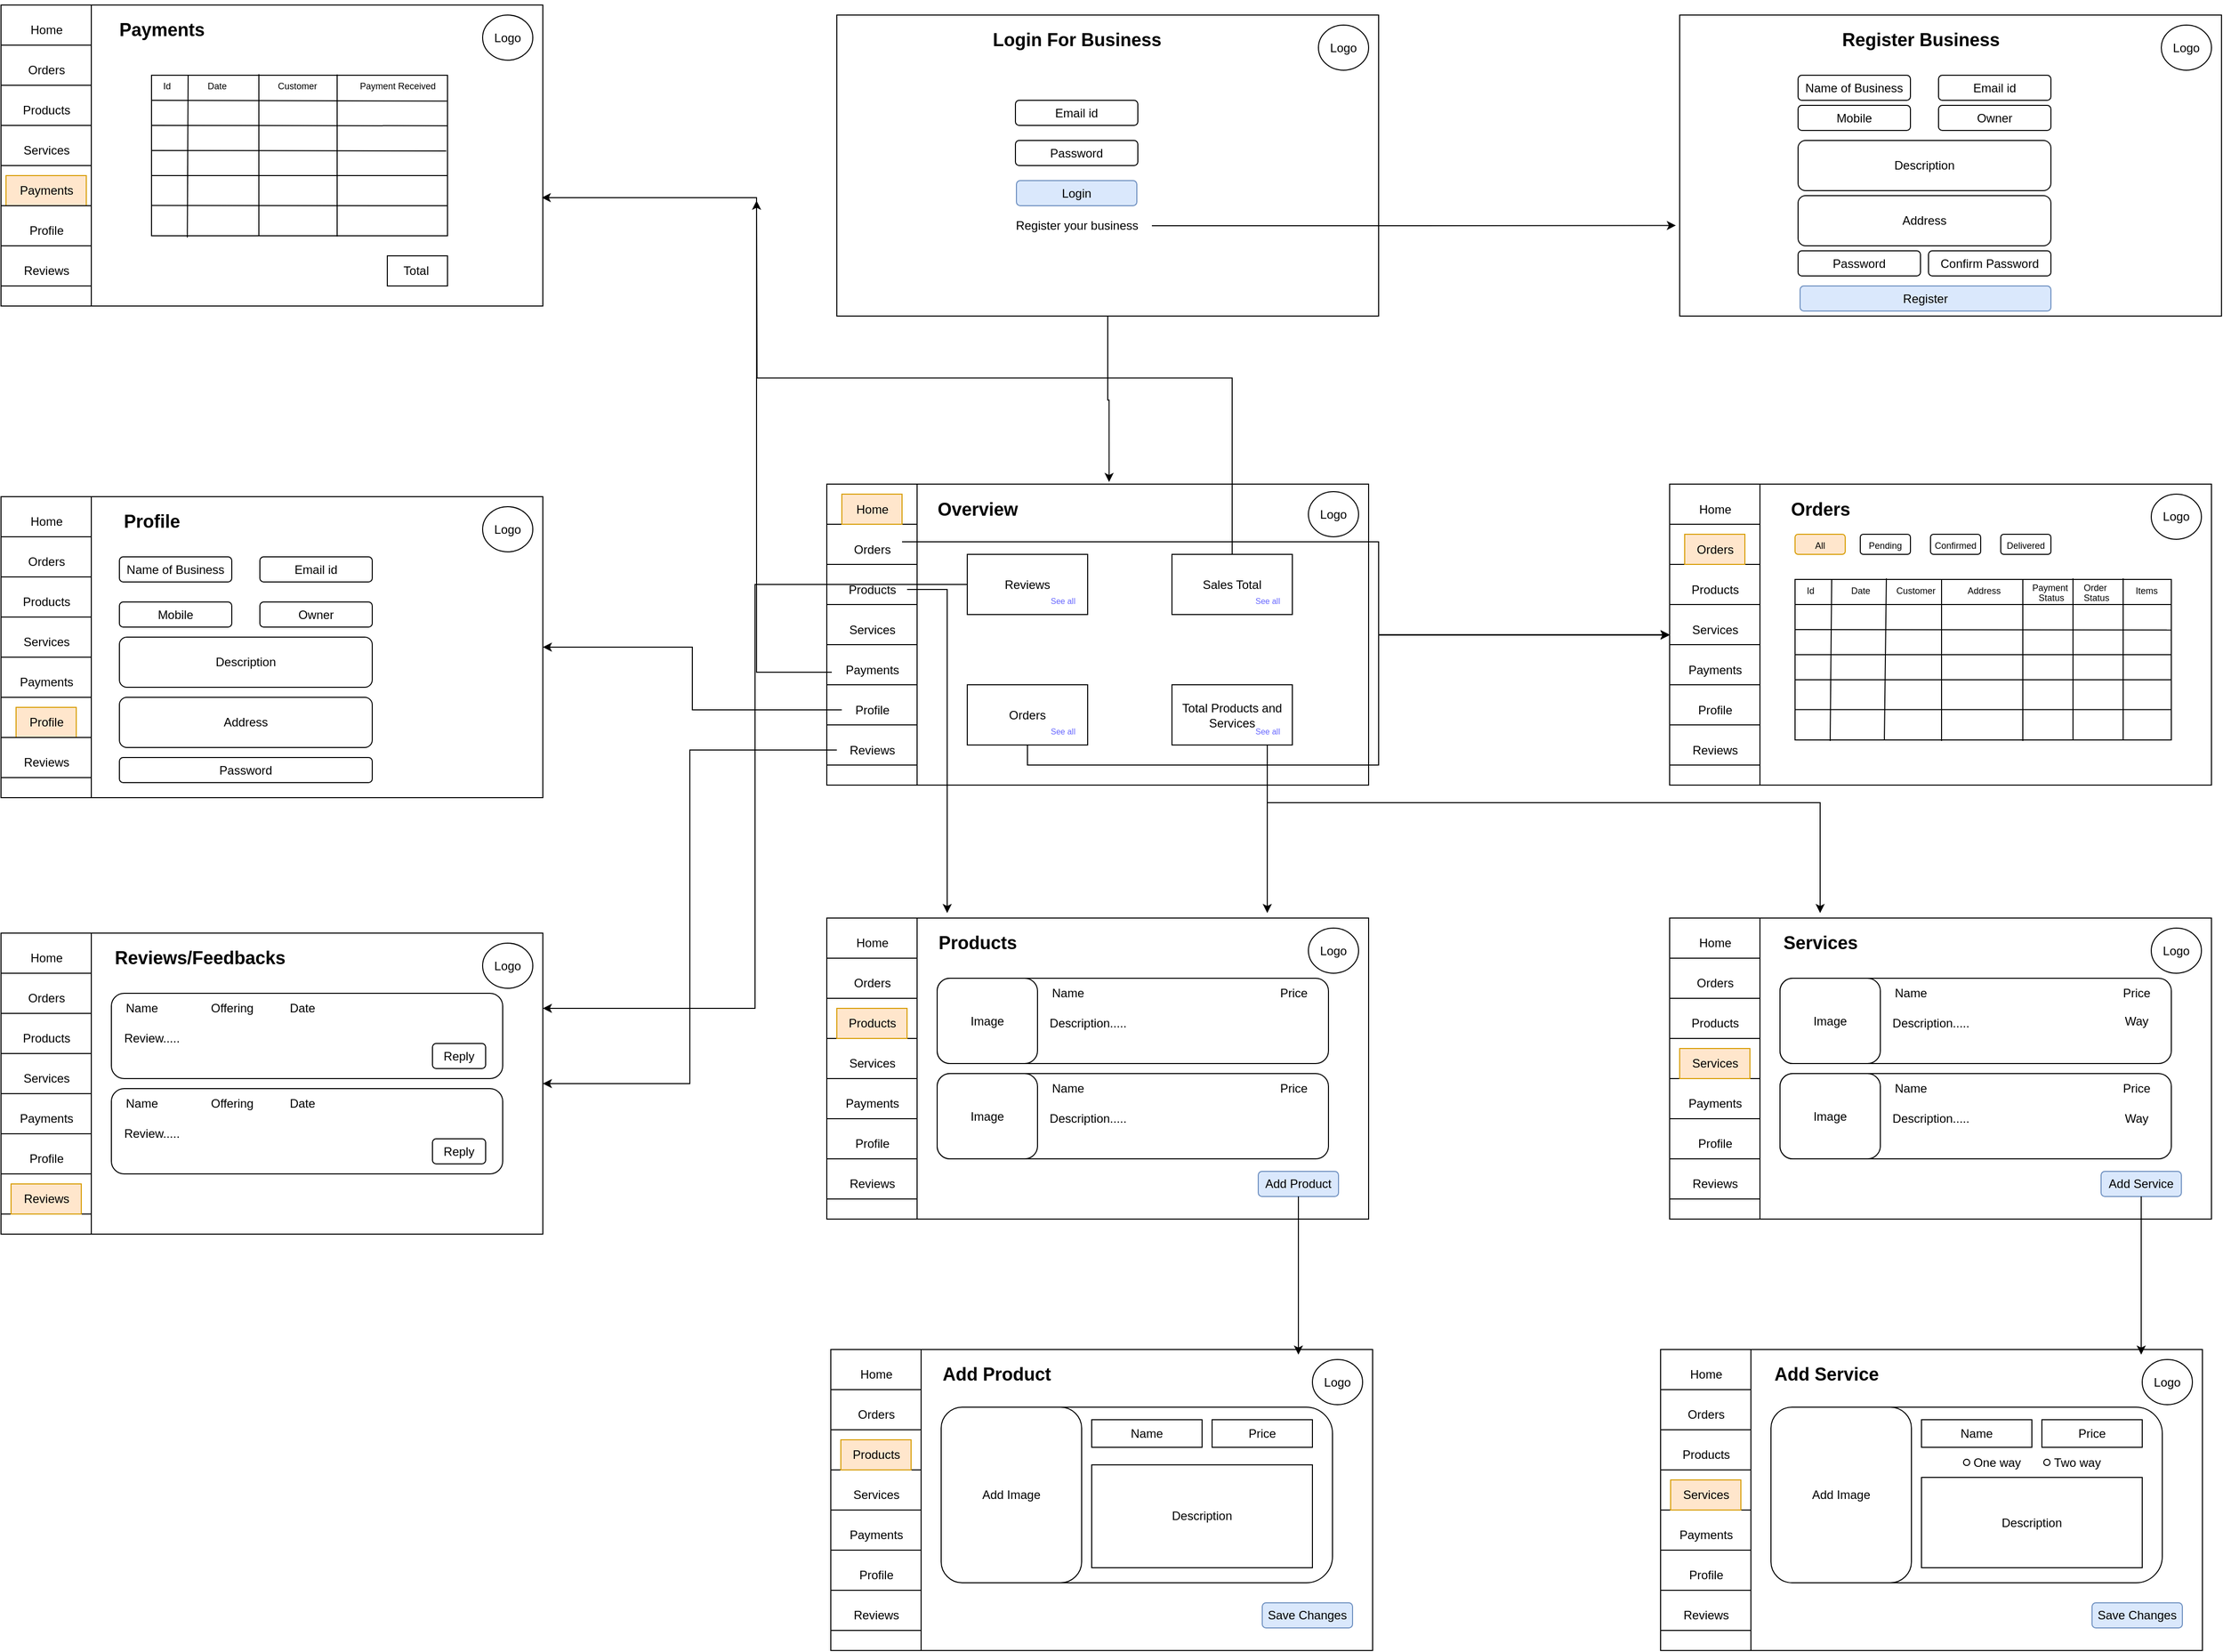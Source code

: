 <mxfile version="24.3.1" type="device">
  <diagram name="Page-1" id="9xG8idKDlkrX8xxEFtQo">
    <mxGraphModel dx="2327" dy="1915" grid="1" gridSize="10" guides="1" tooltips="1" connect="1" arrows="1" fold="1" page="1" pageScale="1" pageWidth="827" pageHeight="1169" math="0" shadow="0">
      <root>
        <mxCell id="0" />
        <mxCell id="1" parent="0" />
        <mxCell id="5sZzLFKiaspfi8mrWbHo-1" value="" style="rounded=0;whiteSpace=wrap;html=1;" vertex="1" parent="1">
          <mxGeometry x="140" y="142.5" width="540" height="300" as="geometry" />
        </mxCell>
        <mxCell id="5sZzLFKiaspfi8mrWbHo-3" value="" style="rounded=0;whiteSpace=wrap;html=1;" vertex="1" parent="1">
          <mxGeometry x="140" y="142.5" width="90" height="300" as="geometry" />
        </mxCell>
        <mxCell id="5sZzLFKiaspfi8mrWbHo-4" value="" style="endArrow=none;html=1;rounded=0;" edge="1" parent="1">
          <mxGeometry width="50" height="50" relative="1" as="geometry">
            <mxPoint x="230" y="182.5" as="sourcePoint" />
            <mxPoint x="140" y="182.5" as="targetPoint" />
          </mxGeometry>
        </mxCell>
        <mxCell id="5sZzLFKiaspfi8mrWbHo-9" value="" style="endArrow=none;html=1;rounded=0;" edge="1" parent="1">
          <mxGeometry width="50" height="50" relative="1" as="geometry">
            <mxPoint x="230" y="222.5" as="sourcePoint" />
            <mxPoint x="140" y="222.5" as="targetPoint" />
          </mxGeometry>
        </mxCell>
        <mxCell id="5sZzLFKiaspfi8mrWbHo-10" value="" style="endArrow=none;html=1;rounded=0;" edge="1" parent="1">
          <mxGeometry width="50" height="50" relative="1" as="geometry">
            <mxPoint x="230" y="342.5" as="sourcePoint" />
            <mxPoint x="140" y="342.5" as="targetPoint" />
          </mxGeometry>
        </mxCell>
        <mxCell id="5sZzLFKiaspfi8mrWbHo-11" value="" style="endArrow=none;html=1;rounded=0;" edge="1" parent="1">
          <mxGeometry width="50" height="50" relative="1" as="geometry">
            <mxPoint x="230" y="302.5" as="sourcePoint" />
            <mxPoint x="140" y="302.5" as="targetPoint" />
          </mxGeometry>
        </mxCell>
        <mxCell id="5sZzLFKiaspfi8mrWbHo-12" value="" style="endArrow=none;html=1;rounded=0;" edge="1" parent="1">
          <mxGeometry width="50" height="50" relative="1" as="geometry">
            <mxPoint x="230" y="262.5" as="sourcePoint" />
            <mxPoint x="140" y="262.5" as="targetPoint" />
          </mxGeometry>
        </mxCell>
        <mxCell id="5sZzLFKiaspfi8mrWbHo-13" value="Home" style="text;html=1;align=center;verticalAlign=middle;resizable=0;points=[];autosize=1;strokeColor=#d79b00;fillColor=#ffe6cc;" vertex="1" parent="1">
          <mxGeometry x="155" y="152.5" width="60" height="30" as="geometry" />
        </mxCell>
        <mxCell id="5sZzLFKiaspfi8mrWbHo-1073" style="edgeStyle=orthogonalEdgeStyle;rounded=0;orthogonalLoop=1;jettySize=auto;html=1;" edge="1" parent="1" source="5sZzLFKiaspfi8mrWbHo-14" target="5sZzLFKiaspfi8mrWbHo-462">
          <mxGeometry relative="1" as="geometry">
            <Array as="points">
              <mxPoint x="690" y="200" />
              <mxPoint x="690" y="293" />
            </Array>
          </mxGeometry>
        </mxCell>
        <mxCell id="5sZzLFKiaspfi8mrWbHo-14" value="Orders" style="text;html=1;align=center;verticalAlign=middle;resizable=0;points=[];autosize=1;strokeColor=none;fillColor=none;" vertex="1" parent="1">
          <mxGeometry x="155" y="192.5" width="60" height="30" as="geometry" />
        </mxCell>
        <mxCell id="5sZzLFKiaspfi8mrWbHo-1076" style="edgeStyle=orthogonalEdgeStyle;rounded=0;orthogonalLoop=1;jettySize=auto;html=1;" edge="1" parent="1" source="5sZzLFKiaspfi8mrWbHo-15" target="5sZzLFKiaspfi8mrWbHo-679">
          <mxGeometry relative="1" as="geometry">
            <Array as="points">
              <mxPoint x="260" y="248" />
            </Array>
          </mxGeometry>
        </mxCell>
        <mxCell id="5sZzLFKiaspfi8mrWbHo-15" value="Products" style="text;html=1;align=center;verticalAlign=middle;resizable=0;points=[];autosize=1;strokeColor=none;fillColor=none;" vertex="1" parent="1">
          <mxGeometry x="150" y="232.5" width="70" height="30" as="geometry" />
        </mxCell>
        <mxCell id="5sZzLFKiaspfi8mrWbHo-16" value="Services" style="text;html=1;align=center;verticalAlign=middle;resizable=0;points=[];autosize=1;strokeColor=none;fillColor=none;" vertex="1" parent="1">
          <mxGeometry x="150" y="272.5" width="70" height="30" as="geometry" />
        </mxCell>
        <mxCell id="5sZzLFKiaspfi8mrWbHo-17" value="Payments" style="text;html=1;align=center;verticalAlign=middle;resizable=0;points=[];autosize=1;strokeColor=none;fillColor=none;" vertex="1" parent="1">
          <mxGeometry x="145" y="312.5" width="80" height="30" as="geometry" />
        </mxCell>
        <mxCell id="5sZzLFKiaspfi8mrWbHo-18" value="" style="endArrow=none;html=1;rounded=0;" edge="1" parent="1">
          <mxGeometry width="50" height="50" relative="1" as="geometry">
            <mxPoint x="230" y="382.5" as="sourcePoint" />
            <mxPoint x="140" y="382.5" as="targetPoint" />
          </mxGeometry>
        </mxCell>
        <mxCell id="5sZzLFKiaspfi8mrWbHo-19" value="" style="endArrow=none;html=1;rounded=0;" edge="1" parent="1">
          <mxGeometry width="50" height="50" relative="1" as="geometry">
            <mxPoint x="230" y="342.5" as="sourcePoint" />
            <mxPoint x="140" y="342.5" as="targetPoint" />
          </mxGeometry>
        </mxCell>
        <mxCell id="5sZzLFKiaspfi8mrWbHo-1074" style="edgeStyle=orthogonalEdgeStyle;rounded=0;orthogonalLoop=1;jettySize=auto;html=1;entryX=1;entryY=0.5;entryDx=0;entryDy=0;" edge="1" parent="1" source="5sZzLFKiaspfi8mrWbHo-20" target="5sZzLFKiaspfi8mrWbHo-970">
          <mxGeometry relative="1" as="geometry" />
        </mxCell>
        <mxCell id="5sZzLFKiaspfi8mrWbHo-20" value="Profile" style="text;html=1;align=center;verticalAlign=middle;resizable=0;points=[];autosize=1;strokeColor=none;fillColor=none;" vertex="1" parent="1">
          <mxGeometry x="155" y="352.5" width="60" height="30" as="geometry" />
        </mxCell>
        <mxCell id="5sZzLFKiaspfi8mrWbHo-21" value="" style="endArrow=none;html=1;rounded=0;" edge="1" parent="1">
          <mxGeometry width="50" height="50" relative="1" as="geometry">
            <mxPoint x="230" y="422.5" as="sourcePoint" />
            <mxPoint x="140" y="422.5" as="targetPoint" />
          </mxGeometry>
        </mxCell>
        <mxCell id="5sZzLFKiaspfi8mrWbHo-22" value="" style="endArrow=none;html=1;rounded=0;" edge="1" parent="1">
          <mxGeometry width="50" height="50" relative="1" as="geometry">
            <mxPoint x="230" y="382.5" as="sourcePoint" />
            <mxPoint x="140" y="382.5" as="targetPoint" />
          </mxGeometry>
        </mxCell>
        <mxCell id="5sZzLFKiaspfi8mrWbHo-1085" style="edgeStyle=orthogonalEdgeStyle;rounded=0;orthogonalLoop=1;jettySize=auto;html=1;entryX=1;entryY=0.5;entryDx=0;entryDy=0;" edge="1" parent="1" source="5sZzLFKiaspfi8mrWbHo-23" target="5sZzLFKiaspfi8mrWbHo-925">
          <mxGeometry relative="1" as="geometry" />
        </mxCell>
        <mxCell id="5sZzLFKiaspfi8mrWbHo-23" value="Reviews" style="text;html=1;align=center;verticalAlign=middle;resizable=0;points=[];autosize=1;strokeColor=none;fillColor=none;" vertex="1" parent="1">
          <mxGeometry x="150" y="392.5" width="70" height="30" as="geometry" />
        </mxCell>
        <mxCell id="5sZzLFKiaspfi8mrWbHo-29" value="" style="group" vertex="1" connectable="0" parent="1">
          <mxGeometry x="280" y="212.5" width="120" height="60" as="geometry" />
        </mxCell>
        <mxCell id="5sZzLFKiaspfi8mrWbHo-24" value="Reviews" style="rounded=0;whiteSpace=wrap;html=1;" vertex="1" parent="5sZzLFKiaspfi8mrWbHo-29">
          <mxGeometry width="120" height="60" as="geometry" />
        </mxCell>
        <mxCell id="5sZzLFKiaspfi8mrWbHo-25" value="&lt;font color=&quot;#6666ff&quot; style=&quot;font-size: 8px;&quot;&gt;See all&lt;/font&gt;" style="text;html=1;align=center;verticalAlign=middle;resizable=0;points=[];autosize=1;strokeColor=none;fillColor=none;" vertex="1" parent="5sZzLFKiaspfi8mrWbHo-29">
          <mxGeometry x="70" y="30" width="50" height="30" as="geometry" />
        </mxCell>
        <mxCell id="5sZzLFKiaspfi8mrWbHo-30" value="" style="group" vertex="1" connectable="0" parent="1">
          <mxGeometry x="484" y="212.5" width="120" height="60" as="geometry" />
        </mxCell>
        <mxCell id="5sZzLFKiaspfi8mrWbHo-1084" style="edgeStyle=orthogonalEdgeStyle;rounded=0;orthogonalLoop=1;jettySize=auto;html=1;exitX=0.5;exitY=0;exitDx=0;exitDy=0;" edge="1" parent="5sZzLFKiaspfi8mrWbHo-30" source="5sZzLFKiaspfi8mrWbHo-31">
          <mxGeometry relative="1" as="geometry">
            <mxPoint x="-414" y="-352.5" as="targetPoint" />
          </mxGeometry>
        </mxCell>
        <mxCell id="5sZzLFKiaspfi8mrWbHo-31" value="Sales Total" style="rounded=0;whiteSpace=wrap;html=1;" vertex="1" parent="5sZzLFKiaspfi8mrWbHo-30">
          <mxGeometry width="120" height="60" as="geometry" />
        </mxCell>
        <mxCell id="5sZzLFKiaspfi8mrWbHo-32" value="&lt;font color=&quot;#6666ff&quot; style=&quot;font-size: 8px;&quot;&gt;See all&lt;/font&gt;" style="text;html=1;align=center;verticalAlign=middle;resizable=0;points=[];autosize=1;strokeColor=none;fillColor=none;" vertex="1" parent="5sZzLFKiaspfi8mrWbHo-30">
          <mxGeometry x="70" y="30" width="50" height="30" as="geometry" />
        </mxCell>
        <mxCell id="5sZzLFKiaspfi8mrWbHo-33" value="" style="group" vertex="1" connectable="0" parent="1">
          <mxGeometry x="280" y="342.5" width="120" height="60" as="geometry" />
        </mxCell>
        <mxCell id="5sZzLFKiaspfi8mrWbHo-34" value="Orders" style="rounded=0;whiteSpace=wrap;html=1;" vertex="1" parent="5sZzLFKiaspfi8mrWbHo-33">
          <mxGeometry width="120" height="60" as="geometry" />
        </mxCell>
        <mxCell id="5sZzLFKiaspfi8mrWbHo-35" value="&lt;font color=&quot;#6666ff&quot; style=&quot;font-size: 8px;&quot;&gt;See all&lt;/font&gt;" style="text;html=1;align=center;verticalAlign=middle;resizable=0;points=[];autosize=1;strokeColor=none;fillColor=none;" vertex="1" parent="5sZzLFKiaspfi8mrWbHo-33">
          <mxGeometry x="70" y="30" width="50" height="30" as="geometry" />
        </mxCell>
        <mxCell id="5sZzLFKiaspfi8mrWbHo-36" value="" style="group" vertex="1" connectable="0" parent="1">
          <mxGeometry x="484" y="342.5" width="120" height="60" as="geometry" />
        </mxCell>
        <mxCell id="5sZzLFKiaspfi8mrWbHo-37" value="Total Products and Services" style="rounded=0;whiteSpace=wrap;html=1;" vertex="1" parent="5sZzLFKiaspfi8mrWbHo-36">
          <mxGeometry width="120" height="60" as="geometry" />
        </mxCell>
        <mxCell id="5sZzLFKiaspfi8mrWbHo-1077" style="edgeStyle=orthogonalEdgeStyle;rounded=0;orthogonalLoop=1;jettySize=auto;html=1;" edge="1" parent="5sZzLFKiaspfi8mrWbHo-36" source="5sZzLFKiaspfi8mrWbHo-38">
          <mxGeometry relative="1" as="geometry">
            <mxPoint x="95" y="227.5" as="targetPoint" />
          </mxGeometry>
        </mxCell>
        <mxCell id="5sZzLFKiaspfi8mrWbHo-38" value="&lt;font color=&quot;#6666ff&quot; style=&quot;font-size: 8px;&quot;&gt;See all&lt;/font&gt;" style="text;html=1;align=center;verticalAlign=middle;resizable=0;points=[];autosize=1;strokeColor=none;fillColor=none;" vertex="1" parent="5sZzLFKiaspfi8mrWbHo-36">
          <mxGeometry x="70" y="30" width="50" height="30" as="geometry" />
        </mxCell>
        <mxCell id="5sZzLFKiaspfi8mrWbHo-39" value="&lt;h2&gt;&lt;font style=&quot;font-size: 18px;&quot;&gt;Overview&lt;/font&gt;&lt;/h2&gt;" style="text;html=1;align=center;verticalAlign=middle;resizable=0;points=[];autosize=1;strokeColor=none;fillColor=none;" vertex="1" parent="1">
          <mxGeometry x="240" y="137.5" width="100" height="60" as="geometry" />
        </mxCell>
        <mxCell id="5sZzLFKiaspfi8mrWbHo-493" value="Logo" style="ellipse;whiteSpace=wrap;html=1;" vertex="1" parent="1">
          <mxGeometry x="620" y="150" width="50" height="45" as="geometry" />
        </mxCell>
        <mxCell id="5sZzLFKiaspfi8mrWbHo-495" value="" style="group" vertex="1" connectable="0" parent="1">
          <mxGeometry x="980" y="137.5" width="540" height="305" as="geometry" />
        </mxCell>
        <mxCell id="5sZzLFKiaspfi8mrWbHo-462" value="" style="rounded=0;whiteSpace=wrap;html=1;" vertex="1" parent="5sZzLFKiaspfi8mrWbHo-495">
          <mxGeometry y="5" width="540" height="300" as="geometry" />
        </mxCell>
        <mxCell id="5sZzLFKiaspfi8mrWbHo-463" value="" style="rounded=0;whiteSpace=wrap;html=1;" vertex="1" parent="5sZzLFKiaspfi8mrWbHo-495">
          <mxGeometry y="5" width="90" height="300" as="geometry" />
        </mxCell>
        <mxCell id="5sZzLFKiaspfi8mrWbHo-464" value="" style="endArrow=none;html=1;rounded=0;" edge="1" parent="5sZzLFKiaspfi8mrWbHo-495">
          <mxGeometry width="50" height="50" relative="1" as="geometry">
            <mxPoint x="90" y="45" as="sourcePoint" />
            <mxPoint y="45" as="targetPoint" />
          </mxGeometry>
        </mxCell>
        <mxCell id="5sZzLFKiaspfi8mrWbHo-465" value="" style="endArrow=none;html=1;rounded=0;" edge="1" parent="5sZzLFKiaspfi8mrWbHo-495">
          <mxGeometry width="50" height="50" relative="1" as="geometry">
            <mxPoint x="90" y="85" as="sourcePoint" />
            <mxPoint y="85" as="targetPoint" />
          </mxGeometry>
        </mxCell>
        <mxCell id="5sZzLFKiaspfi8mrWbHo-466" value="" style="endArrow=none;html=1;rounded=0;" edge="1" parent="5sZzLFKiaspfi8mrWbHo-495">
          <mxGeometry width="50" height="50" relative="1" as="geometry">
            <mxPoint x="90" y="205" as="sourcePoint" />
            <mxPoint y="205" as="targetPoint" />
          </mxGeometry>
        </mxCell>
        <mxCell id="5sZzLFKiaspfi8mrWbHo-467" value="" style="endArrow=none;html=1;rounded=0;" edge="1" parent="5sZzLFKiaspfi8mrWbHo-495">
          <mxGeometry width="50" height="50" relative="1" as="geometry">
            <mxPoint x="90" y="165" as="sourcePoint" />
            <mxPoint y="165" as="targetPoint" />
          </mxGeometry>
        </mxCell>
        <mxCell id="5sZzLFKiaspfi8mrWbHo-468" value="" style="endArrow=none;html=1;rounded=0;" edge="1" parent="5sZzLFKiaspfi8mrWbHo-495">
          <mxGeometry width="50" height="50" relative="1" as="geometry">
            <mxPoint x="90" y="125" as="sourcePoint" />
            <mxPoint y="125" as="targetPoint" />
          </mxGeometry>
        </mxCell>
        <mxCell id="5sZzLFKiaspfi8mrWbHo-469" value="Home" style="text;html=1;align=center;verticalAlign=middle;resizable=0;points=[];autosize=1;strokeColor=none;fillColor=none;" vertex="1" parent="5sZzLFKiaspfi8mrWbHo-495">
          <mxGeometry x="15" y="15" width="60" height="30" as="geometry" />
        </mxCell>
        <mxCell id="5sZzLFKiaspfi8mrWbHo-470" value="Orders" style="text;html=1;align=center;verticalAlign=middle;resizable=0;points=[];autosize=1;strokeColor=#d79b00;fillColor=#ffe6cc;" vertex="1" parent="5sZzLFKiaspfi8mrWbHo-495">
          <mxGeometry x="15" y="55" width="60" height="30" as="geometry" />
        </mxCell>
        <mxCell id="5sZzLFKiaspfi8mrWbHo-471" value="Products" style="text;html=1;align=center;verticalAlign=middle;resizable=0;points=[];autosize=1;strokeColor=none;fillColor=none;" vertex="1" parent="5sZzLFKiaspfi8mrWbHo-495">
          <mxGeometry x="10" y="95" width="70" height="30" as="geometry" />
        </mxCell>
        <mxCell id="5sZzLFKiaspfi8mrWbHo-472" value="Services" style="text;html=1;align=center;verticalAlign=middle;resizable=0;points=[];autosize=1;strokeColor=none;fillColor=none;" vertex="1" parent="5sZzLFKiaspfi8mrWbHo-495">
          <mxGeometry x="10" y="135" width="70" height="30" as="geometry" />
        </mxCell>
        <mxCell id="5sZzLFKiaspfi8mrWbHo-473" value="Payments" style="text;html=1;align=center;verticalAlign=middle;resizable=0;points=[];autosize=1;strokeColor=none;fillColor=none;" vertex="1" parent="5sZzLFKiaspfi8mrWbHo-495">
          <mxGeometry x="5" y="175" width="80" height="30" as="geometry" />
        </mxCell>
        <mxCell id="5sZzLFKiaspfi8mrWbHo-474" value="" style="endArrow=none;html=1;rounded=0;" edge="1" parent="5sZzLFKiaspfi8mrWbHo-495">
          <mxGeometry width="50" height="50" relative="1" as="geometry">
            <mxPoint x="90" y="245" as="sourcePoint" />
            <mxPoint y="245" as="targetPoint" />
          </mxGeometry>
        </mxCell>
        <mxCell id="5sZzLFKiaspfi8mrWbHo-475" value="" style="endArrow=none;html=1;rounded=0;" edge="1" parent="5sZzLFKiaspfi8mrWbHo-495">
          <mxGeometry width="50" height="50" relative="1" as="geometry">
            <mxPoint x="90" y="205" as="sourcePoint" />
            <mxPoint y="205" as="targetPoint" />
          </mxGeometry>
        </mxCell>
        <mxCell id="5sZzLFKiaspfi8mrWbHo-476" value="Profile" style="text;html=1;align=center;verticalAlign=middle;resizable=0;points=[];autosize=1;strokeColor=none;fillColor=none;" vertex="1" parent="5sZzLFKiaspfi8mrWbHo-495">
          <mxGeometry x="15" y="215" width="60" height="30" as="geometry" />
        </mxCell>
        <mxCell id="5sZzLFKiaspfi8mrWbHo-477" value="" style="endArrow=none;html=1;rounded=0;" edge="1" parent="5sZzLFKiaspfi8mrWbHo-495">
          <mxGeometry width="50" height="50" relative="1" as="geometry">
            <mxPoint x="90" y="285" as="sourcePoint" />
            <mxPoint y="285" as="targetPoint" />
          </mxGeometry>
        </mxCell>
        <mxCell id="5sZzLFKiaspfi8mrWbHo-478" value="" style="endArrow=none;html=1;rounded=0;" edge="1" parent="5sZzLFKiaspfi8mrWbHo-495">
          <mxGeometry width="50" height="50" relative="1" as="geometry">
            <mxPoint x="90" y="245" as="sourcePoint" />
            <mxPoint y="245" as="targetPoint" />
          </mxGeometry>
        </mxCell>
        <mxCell id="5sZzLFKiaspfi8mrWbHo-479" value="Reviews" style="text;html=1;align=center;verticalAlign=middle;resizable=0;points=[];autosize=1;strokeColor=none;fillColor=none;" vertex="1" parent="5sZzLFKiaspfi8mrWbHo-495">
          <mxGeometry x="10" y="255" width="70" height="30" as="geometry" />
        </mxCell>
        <mxCell id="5sZzLFKiaspfi8mrWbHo-492" value="&lt;h2&gt;&lt;font style=&quot;font-size: 18px;&quot;&gt;Orders&lt;/font&gt;&lt;/h2&gt;" style="text;html=1;align=center;verticalAlign=middle;resizable=0;points=[];autosize=1;strokeColor=none;fillColor=none;" vertex="1" parent="5sZzLFKiaspfi8mrWbHo-495">
          <mxGeometry x="110" width="80" height="60" as="geometry" />
        </mxCell>
        <mxCell id="5sZzLFKiaspfi8mrWbHo-494" value="Logo" style="ellipse;whiteSpace=wrap;html=1;" vertex="1" parent="5sZzLFKiaspfi8mrWbHo-495">
          <mxGeometry x="480" y="15" width="50" height="45" as="geometry" />
        </mxCell>
        <mxCell id="5sZzLFKiaspfi8mrWbHo-496" value="&lt;font style=&quot;font-size: 9px;&quot;&gt;All&lt;/font&gt;" style="rounded=1;whiteSpace=wrap;html=1;fillColor=#ffe6cc;strokeColor=#d79b00;" vertex="1" parent="5sZzLFKiaspfi8mrWbHo-495">
          <mxGeometry x="125" y="55" width="50" height="20" as="geometry" />
        </mxCell>
        <mxCell id="5sZzLFKiaspfi8mrWbHo-497" value="&lt;font style=&quot;font-size: 9px;&quot;&gt;Pending&lt;/font&gt;" style="rounded=1;whiteSpace=wrap;html=1;" vertex="1" parent="5sZzLFKiaspfi8mrWbHo-495">
          <mxGeometry x="190" y="55" width="50" height="20" as="geometry" />
        </mxCell>
        <mxCell id="5sZzLFKiaspfi8mrWbHo-501" value="&lt;font style=&quot;font-size: 9px;&quot;&gt;Confirmed&lt;/font&gt;" style="rounded=1;whiteSpace=wrap;html=1;" vertex="1" parent="5sZzLFKiaspfi8mrWbHo-495">
          <mxGeometry x="260" y="55" width="50" height="20" as="geometry" />
        </mxCell>
        <mxCell id="5sZzLFKiaspfi8mrWbHo-599" value="&lt;font style=&quot;font-size: 9px;&quot;&gt;Delivered&lt;/font&gt;" style="rounded=1;whiteSpace=wrap;html=1;" vertex="1" parent="5sZzLFKiaspfi8mrWbHo-495">
          <mxGeometry x="330" y="55" width="50" height="20" as="geometry" />
        </mxCell>
        <mxCell id="5sZzLFKiaspfi8mrWbHo-613" value="" style="rounded=0;whiteSpace=wrap;html=1;" vertex="1" parent="5sZzLFKiaspfi8mrWbHo-495">
          <mxGeometry x="125" y="100" width="375" height="160" as="geometry" />
        </mxCell>
        <mxCell id="5sZzLFKiaspfi8mrWbHo-614" value="" style="endArrow=none;html=1;rounded=0;entryX=1.001;entryY=0.315;entryDx=0;entryDy=0;entryPerimeter=0;" edge="1" parent="5sZzLFKiaspfi8mrWbHo-495" target="5sZzLFKiaspfi8mrWbHo-613">
          <mxGeometry width="50" height="50" relative="1" as="geometry">
            <mxPoint x="125" y="150" as="sourcePoint" />
            <mxPoint x="175" y="100" as="targetPoint" />
          </mxGeometry>
        </mxCell>
        <mxCell id="5sZzLFKiaspfi8mrWbHo-642" value="" style="endArrow=none;html=1;rounded=0;entryX=1.001;entryY=0.315;entryDx=0;entryDy=0;entryPerimeter=0;" edge="1" parent="5sZzLFKiaspfi8mrWbHo-495">
          <mxGeometry width="50" height="50" relative="1" as="geometry">
            <mxPoint x="125" y="125" as="sourcePoint" />
            <mxPoint x="500" y="125" as="targetPoint" />
          </mxGeometry>
        </mxCell>
        <mxCell id="5sZzLFKiaspfi8mrWbHo-645" value="" style="endArrow=none;html=1;rounded=0;entryX=1.001;entryY=0.315;entryDx=0;entryDy=0;entryPerimeter=0;" edge="1" parent="5sZzLFKiaspfi8mrWbHo-495">
          <mxGeometry width="50" height="50" relative="1" as="geometry">
            <mxPoint x="125" y="229.72" as="sourcePoint" />
            <mxPoint x="500" y="229.72" as="targetPoint" />
          </mxGeometry>
        </mxCell>
        <mxCell id="5sZzLFKiaspfi8mrWbHo-644" value="" style="endArrow=none;html=1;rounded=0;entryX=1.001;entryY=0.315;entryDx=0;entryDy=0;entryPerimeter=0;" edge="1" parent="5sZzLFKiaspfi8mrWbHo-495">
          <mxGeometry width="50" height="50" relative="1" as="geometry">
            <mxPoint x="125" y="200.0" as="sourcePoint" />
            <mxPoint x="500" y="200.0" as="targetPoint" />
          </mxGeometry>
        </mxCell>
        <mxCell id="5sZzLFKiaspfi8mrWbHo-643" value="" style="endArrow=none;html=1;rounded=0;entryX=1.001;entryY=0.315;entryDx=0;entryDy=0;entryPerimeter=0;" edge="1" parent="5sZzLFKiaspfi8mrWbHo-495">
          <mxGeometry width="50" height="50" relative="1" as="geometry">
            <mxPoint x="125" y="175.0" as="sourcePoint" />
            <mxPoint x="500" y="175.0" as="targetPoint" />
          </mxGeometry>
        </mxCell>
        <mxCell id="5sZzLFKiaspfi8mrWbHo-646" value="" style="endArrow=none;html=1;rounded=0;entryX=0.125;entryY=0.001;entryDx=0;entryDy=0;entryPerimeter=0;exitX=0.121;exitY=1.007;exitDx=0;exitDy=0;exitPerimeter=0;" edge="1" parent="5sZzLFKiaspfi8mrWbHo-495">
          <mxGeometry width="50" height="50" relative="1" as="geometry">
            <mxPoint x="159.995" y="260.96" as="sourcePoint" />
            <mxPoint x="161.495" y="100.0" as="targetPoint" />
          </mxGeometry>
        </mxCell>
        <mxCell id="5sZzLFKiaspfi8mrWbHo-647" value="" style="endArrow=none;html=1;rounded=0;entryX=0.125;entryY=0.001;entryDx=0;entryDy=0;entryPerimeter=0;exitX=0.121;exitY=1.007;exitDx=0;exitDy=0;exitPerimeter=0;" edge="1" parent="5sZzLFKiaspfi8mrWbHo-495">
          <mxGeometry width="50" height="50" relative="1" as="geometry">
            <mxPoint x="214" y="260" as="sourcePoint" />
            <mxPoint x="216" y="99" as="targetPoint" />
          </mxGeometry>
        </mxCell>
        <mxCell id="5sZzLFKiaspfi8mrWbHo-648" value="" style="endArrow=none;html=1;rounded=0;entryX=0.125;entryY=0.001;entryDx=0;entryDy=0;entryPerimeter=0;" edge="1" parent="5sZzLFKiaspfi8mrWbHo-495">
          <mxGeometry width="50" height="50" relative="1" as="geometry">
            <mxPoint x="271" y="261" as="sourcePoint" />
            <mxPoint x="271" y="99.5" as="targetPoint" />
          </mxGeometry>
        </mxCell>
        <mxCell id="5sZzLFKiaspfi8mrWbHo-649" value="" style="endArrow=none;html=1;rounded=0;entryX=0.125;entryY=0.001;entryDx=0;entryDy=0;entryPerimeter=0;" edge="1" parent="5sZzLFKiaspfi8mrWbHo-495">
          <mxGeometry width="50" height="50" relative="1" as="geometry">
            <mxPoint x="352" y="261" as="sourcePoint" />
            <mxPoint x="352" y="100" as="targetPoint" />
          </mxGeometry>
        </mxCell>
        <mxCell id="5sZzLFKiaspfi8mrWbHo-650" value="" style="endArrow=none;html=1;rounded=0;entryX=0.125;entryY=0.001;entryDx=0;entryDy=0;entryPerimeter=0;" edge="1" parent="5sZzLFKiaspfi8mrWbHo-495">
          <mxGeometry width="50" height="50" relative="1" as="geometry">
            <mxPoint x="402" y="260" as="sourcePoint" />
            <mxPoint x="402" y="99" as="targetPoint" />
          </mxGeometry>
        </mxCell>
        <mxCell id="5sZzLFKiaspfi8mrWbHo-651" value="" style="endArrow=none;html=1;rounded=0;entryX=0.125;entryY=0.001;entryDx=0;entryDy=0;entryPerimeter=0;" edge="1" parent="5sZzLFKiaspfi8mrWbHo-495">
          <mxGeometry width="50" height="50" relative="1" as="geometry">
            <mxPoint x="452" y="260" as="sourcePoint" />
            <mxPoint x="452" y="99" as="targetPoint" />
          </mxGeometry>
        </mxCell>
        <mxCell id="5sZzLFKiaspfi8mrWbHo-653" value="&lt;font style=&quot;font-size: 9px;&quot;&gt;Id&lt;/font&gt;" style="text;html=1;align=center;verticalAlign=middle;resizable=0;points=[];autosize=1;strokeColor=none;fillColor=none;" vertex="1" parent="5sZzLFKiaspfi8mrWbHo-495">
          <mxGeometry x="125" y="95" width="30" height="30" as="geometry" />
        </mxCell>
        <mxCell id="5sZzLFKiaspfi8mrWbHo-654" value="&lt;font style=&quot;font-size: 9px;&quot;&gt;Date&lt;/font&gt;" style="text;html=1;align=center;verticalAlign=middle;resizable=0;points=[];autosize=1;strokeColor=none;fillColor=none;" vertex="1" parent="5sZzLFKiaspfi8mrWbHo-495">
          <mxGeometry x="170" y="95" width="40" height="30" as="geometry" />
        </mxCell>
        <mxCell id="5sZzLFKiaspfi8mrWbHo-655" value="&lt;font style=&quot;font-size: 9px;&quot;&gt;Customer&lt;/font&gt;&lt;span style=&quot;color: rgba(0, 0, 0, 0); font-family: monospace; font-size: 0px; text-align: start;&quot;&gt;%3CmxGraphModel%3E%3Croot%3E%3CmxCell%20id%3D%220%22%2F%3E%3CmxCell%20id%3D%221%22%20parent%3D%220%22%2F%3E%3CmxCell%20id%3D%222%22%20value%3D%22%26lt%3Bfont%20style%3D%26quot%3Bfont-size%3A%209px%3B%26quot%3B%26gt%3BId%26lt%3B%2Ffont%26gt%3B%22%20style%3D%22text%3Bhtml%3D1%3Balign%3Dcenter%3BverticalAlign%3Dmiddle%3Bresizable%3D0%3Bpoints%3D%5B%5D%3Bautosize%3D1%3BstrokeColor%3Dnone%3BfillColor%3Dnone%3B%22%20vertex%3D%221%22%20parent%3D%221%22%3E%3CmxGeometry%20x%3D%22975%22%20y%3D%22235%22%20width%3D%2230%22%20height%3D%2230%22%20as%3D%22geometry%22%2F%3E%3C%2FmxCell%3E%3C%2Froot%3E%3C%2FmxGraphModel%3E&lt;/span&gt;" style="text;html=1;align=center;verticalAlign=middle;resizable=0;points=[];autosize=1;strokeColor=none;fillColor=none;" vertex="1" parent="5sZzLFKiaspfi8mrWbHo-495">
          <mxGeometry x="215" y="95" width="60" height="30" as="geometry" />
        </mxCell>
        <mxCell id="5sZzLFKiaspfi8mrWbHo-656" value="&lt;font style=&quot;font-size: 9px;&quot;&gt;Address&lt;/font&gt;" style="text;html=1;align=center;verticalAlign=middle;resizable=0;points=[];autosize=1;strokeColor=none;fillColor=none;" vertex="1" parent="5sZzLFKiaspfi8mrWbHo-495">
          <mxGeometry x="282.5" y="95" width="60" height="30" as="geometry" />
        </mxCell>
        <mxCell id="5sZzLFKiaspfi8mrWbHo-657" value="&lt;font style=&quot;font-size: 9px;&quot;&gt;Payment&amp;nbsp;&lt;/font&gt;&lt;div style=&quot;line-height: 50%;&quot;&gt;&lt;font style=&quot;font-size: 9px;&quot;&gt;Status&lt;/font&gt;&lt;/div&gt;" style="text;html=1;align=center;verticalAlign=middle;resizable=0;points=[];autosize=1;strokeColor=none;fillColor=none;" vertex="1" parent="5sZzLFKiaspfi8mrWbHo-495">
          <mxGeometry x="350" y="90" width="60" height="40" as="geometry" />
        </mxCell>
        <mxCell id="5sZzLFKiaspfi8mrWbHo-658" value="&lt;font style=&quot;font-size: 9px;&quot;&gt;Order&amp;nbsp;&lt;/font&gt;&lt;div style=&quot;line-height: 50%;&quot;&gt;&lt;font style=&quot;font-size: 9px;&quot;&gt;Status&lt;/font&gt;&lt;/div&gt;" style="text;html=1;align=center;verticalAlign=middle;resizable=0;points=[];autosize=1;strokeColor=none;fillColor=none;" vertex="1" parent="5sZzLFKiaspfi8mrWbHo-495">
          <mxGeometry x="400" y="90" width="50" height="40" as="geometry" />
        </mxCell>
        <mxCell id="5sZzLFKiaspfi8mrWbHo-659" value="&lt;font style=&quot;font-size: 9px;&quot;&gt;Items&lt;/font&gt;" style="text;html=1;align=center;verticalAlign=middle;resizable=0;points=[];autosize=1;strokeColor=none;fillColor=none;" vertex="1" parent="5sZzLFKiaspfi8mrWbHo-495">
          <mxGeometry x="450" y="95" width="50" height="30" as="geometry" />
        </mxCell>
        <mxCell id="5sZzLFKiaspfi8mrWbHo-660" value="" style="group" vertex="1" connectable="0" parent="1">
          <mxGeometry x="140" y="570" width="540" height="305" as="geometry" />
        </mxCell>
        <mxCell id="5sZzLFKiaspfi8mrWbHo-661" value="" style="rounded=0;whiteSpace=wrap;html=1;" vertex="1" parent="5sZzLFKiaspfi8mrWbHo-660">
          <mxGeometry y="5" width="540" height="300" as="geometry" />
        </mxCell>
        <mxCell id="5sZzLFKiaspfi8mrWbHo-662" value="" style="rounded=0;whiteSpace=wrap;html=1;" vertex="1" parent="5sZzLFKiaspfi8mrWbHo-660">
          <mxGeometry y="5" width="90" height="300" as="geometry" />
        </mxCell>
        <mxCell id="5sZzLFKiaspfi8mrWbHo-663" value="" style="endArrow=none;html=1;rounded=0;" edge="1" parent="5sZzLFKiaspfi8mrWbHo-660">
          <mxGeometry width="50" height="50" relative="1" as="geometry">
            <mxPoint x="90" y="45" as="sourcePoint" />
            <mxPoint y="45" as="targetPoint" />
          </mxGeometry>
        </mxCell>
        <mxCell id="5sZzLFKiaspfi8mrWbHo-664" value="" style="endArrow=none;html=1;rounded=0;" edge="1" parent="5sZzLFKiaspfi8mrWbHo-660">
          <mxGeometry width="50" height="50" relative="1" as="geometry">
            <mxPoint x="90" y="85" as="sourcePoint" />
            <mxPoint y="85" as="targetPoint" />
          </mxGeometry>
        </mxCell>
        <mxCell id="5sZzLFKiaspfi8mrWbHo-665" value="" style="endArrow=none;html=1;rounded=0;" edge="1" parent="5sZzLFKiaspfi8mrWbHo-660">
          <mxGeometry width="50" height="50" relative="1" as="geometry">
            <mxPoint x="90" y="205" as="sourcePoint" />
            <mxPoint y="205" as="targetPoint" />
          </mxGeometry>
        </mxCell>
        <mxCell id="5sZzLFKiaspfi8mrWbHo-666" value="" style="endArrow=none;html=1;rounded=0;" edge="1" parent="5sZzLFKiaspfi8mrWbHo-660">
          <mxGeometry width="50" height="50" relative="1" as="geometry">
            <mxPoint x="90" y="165" as="sourcePoint" />
            <mxPoint y="165" as="targetPoint" />
          </mxGeometry>
        </mxCell>
        <mxCell id="5sZzLFKiaspfi8mrWbHo-667" value="" style="endArrow=none;html=1;rounded=0;" edge="1" parent="5sZzLFKiaspfi8mrWbHo-660">
          <mxGeometry width="50" height="50" relative="1" as="geometry">
            <mxPoint x="90" y="125" as="sourcePoint" />
            <mxPoint y="125" as="targetPoint" />
          </mxGeometry>
        </mxCell>
        <mxCell id="5sZzLFKiaspfi8mrWbHo-668" value="Home" style="text;html=1;align=center;verticalAlign=middle;resizable=0;points=[];autosize=1;strokeColor=none;fillColor=none;" vertex="1" parent="5sZzLFKiaspfi8mrWbHo-660">
          <mxGeometry x="15" y="15" width="60" height="30" as="geometry" />
        </mxCell>
        <mxCell id="5sZzLFKiaspfi8mrWbHo-669" value="Orders" style="text;html=1;align=center;verticalAlign=middle;resizable=0;points=[];autosize=1;strokeColor=none;fillColor=none;" vertex="1" parent="5sZzLFKiaspfi8mrWbHo-660">
          <mxGeometry x="15" y="55" width="60" height="30" as="geometry" />
        </mxCell>
        <mxCell id="5sZzLFKiaspfi8mrWbHo-670" value="Products" style="text;html=1;align=center;verticalAlign=middle;resizable=0;points=[];autosize=1;strokeColor=#d79b00;fillColor=#ffe6cc;" vertex="1" parent="5sZzLFKiaspfi8mrWbHo-660">
          <mxGeometry x="10" y="95" width="70" height="30" as="geometry" />
        </mxCell>
        <mxCell id="5sZzLFKiaspfi8mrWbHo-671" value="Services" style="text;html=1;align=center;verticalAlign=middle;resizable=0;points=[];autosize=1;strokeColor=none;fillColor=none;" vertex="1" parent="5sZzLFKiaspfi8mrWbHo-660">
          <mxGeometry x="10" y="135" width="70" height="30" as="geometry" />
        </mxCell>
        <mxCell id="5sZzLFKiaspfi8mrWbHo-672" value="Payments" style="text;html=1;align=center;verticalAlign=middle;resizable=0;points=[];autosize=1;strokeColor=none;fillColor=none;" vertex="1" parent="5sZzLFKiaspfi8mrWbHo-660">
          <mxGeometry x="5" y="175" width="80" height="30" as="geometry" />
        </mxCell>
        <mxCell id="5sZzLFKiaspfi8mrWbHo-673" value="" style="endArrow=none;html=1;rounded=0;" edge="1" parent="5sZzLFKiaspfi8mrWbHo-660">
          <mxGeometry width="50" height="50" relative="1" as="geometry">
            <mxPoint x="90" y="245" as="sourcePoint" />
            <mxPoint y="245" as="targetPoint" />
          </mxGeometry>
        </mxCell>
        <mxCell id="5sZzLFKiaspfi8mrWbHo-674" value="" style="endArrow=none;html=1;rounded=0;" edge="1" parent="5sZzLFKiaspfi8mrWbHo-660">
          <mxGeometry width="50" height="50" relative="1" as="geometry">
            <mxPoint x="90" y="205" as="sourcePoint" />
            <mxPoint y="205" as="targetPoint" />
          </mxGeometry>
        </mxCell>
        <mxCell id="5sZzLFKiaspfi8mrWbHo-675" value="Profile" style="text;html=1;align=center;verticalAlign=middle;resizable=0;points=[];autosize=1;strokeColor=none;fillColor=none;" vertex="1" parent="5sZzLFKiaspfi8mrWbHo-660">
          <mxGeometry x="15" y="215" width="60" height="30" as="geometry" />
        </mxCell>
        <mxCell id="5sZzLFKiaspfi8mrWbHo-676" value="" style="endArrow=none;html=1;rounded=0;" edge="1" parent="5sZzLFKiaspfi8mrWbHo-660">
          <mxGeometry width="50" height="50" relative="1" as="geometry">
            <mxPoint x="90" y="285" as="sourcePoint" />
            <mxPoint y="285" as="targetPoint" />
          </mxGeometry>
        </mxCell>
        <mxCell id="5sZzLFKiaspfi8mrWbHo-677" value="" style="endArrow=none;html=1;rounded=0;" edge="1" parent="5sZzLFKiaspfi8mrWbHo-660">
          <mxGeometry width="50" height="50" relative="1" as="geometry">
            <mxPoint x="90" y="245" as="sourcePoint" />
            <mxPoint y="245" as="targetPoint" />
          </mxGeometry>
        </mxCell>
        <mxCell id="5sZzLFKiaspfi8mrWbHo-678" value="Reviews" style="text;html=1;align=center;verticalAlign=middle;resizable=0;points=[];autosize=1;strokeColor=none;fillColor=none;" vertex="1" parent="5sZzLFKiaspfi8mrWbHo-660">
          <mxGeometry x="10" y="255" width="70" height="30" as="geometry" />
        </mxCell>
        <mxCell id="5sZzLFKiaspfi8mrWbHo-679" value="&lt;h2&gt;&lt;font style=&quot;font-size: 18px;&quot;&gt;Products&lt;/font&gt;&lt;/h2&gt;" style="text;html=1;align=center;verticalAlign=middle;resizable=0;points=[];autosize=1;strokeColor=none;fillColor=none;" vertex="1" parent="5sZzLFKiaspfi8mrWbHo-660">
          <mxGeometry x="100" width="100" height="60" as="geometry" />
        </mxCell>
        <mxCell id="5sZzLFKiaspfi8mrWbHo-680" value="Logo" style="ellipse;whiteSpace=wrap;html=1;" vertex="1" parent="5sZzLFKiaspfi8mrWbHo-660">
          <mxGeometry x="480" y="15" width="50" height="45" as="geometry" />
        </mxCell>
        <mxCell id="5sZzLFKiaspfi8mrWbHo-710" value="" style="group" vertex="1" connectable="0" parent="5sZzLFKiaspfi8mrWbHo-660">
          <mxGeometry x="110" y="65" width="390" height="85" as="geometry" />
        </mxCell>
        <mxCell id="5sZzLFKiaspfi8mrWbHo-704" value="" style="rounded=1;whiteSpace=wrap;html=1;" vertex="1" parent="5sZzLFKiaspfi8mrWbHo-710">
          <mxGeometry width="390" height="85" as="geometry" />
        </mxCell>
        <mxCell id="5sZzLFKiaspfi8mrWbHo-706" value="Image" style="rounded=1;whiteSpace=wrap;html=1;" vertex="1" parent="5sZzLFKiaspfi8mrWbHo-710">
          <mxGeometry width="100" height="85" as="geometry" />
        </mxCell>
        <mxCell id="5sZzLFKiaspfi8mrWbHo-707" value="Name" style="text;html=1;align=center;verticalAlign=middle;resizable=0;points=[];autosize=1;strokeColor=none;fillColor=none;" vertex="1" parent="5sZzLFKiaspfi8mrWbHo-710">
          <mxGeometry x="100" width="60" height="30" as="geometry" />
        </mxCell>
        <mxCell id="5sZzLFKiaspfi8mrWbHo-708" value="Description....." style="text;html=1;align=center;verticalAlign=middle;resizable=0;points=[];autosize=1;strokeColor=none;fillColor=none;" vertex="1" parent="5sZzLFKiaspfi8mrWbHo-710">
          <mxGeometry x="100" y="30" width="100" height="30" as="geometry" />
        </mxCell>
        <mxCell id="5sZzLFKiaspfi8mrWbHo-709" value="Price" style="text;html=1;align=center;verticalAlign=middle;resizable=0;points=[];autosize=1;strokeColor=none;fillColor=none;" vertex="1" parent="5sZzLFKiaspfi8mrWbHo-710">
          <mxGeometry x="330" width="50" height="30" as="geometry" />
        </mxCell>
        <mxCell id="5sZzLFKiaspfi8mrWbHo-711" value="" style="group" vertex="1" connectable="0" parent="5sZzLFKiaspfi8mrWbHo-660">
          <mxGeometry x="110" y="160" width="390" height="85" as="geometry" />
        </mxCell>
        <mxCell id="5sZzLFKiaspfi8mrWbHo-712" value="" style="rounded=1;whiteSpace=wrap;html=1;" vertex="1" parent="5sZzLFKiaspfi8mrWbHo-711">
          <mxGeometry width="390" height="85" as="geometry" />
        </mxCell>
        <mxCell id="5sZzLFKiaspfi8mrWbHo-713" value="Image" style="rounded=1;whiteSpace=wrap;html=1;" vertex="1" parent="5sZzLFKiaspfi8mrWbHo-711">
          <mxGeometry width="100" height="85" as="geometry" />
        </mxCell>
        <mxCell id="5sZzLFKiaspfi8mrWbHo-714" value="Name" style="text;html=1;align=center;verticalAlign=middle;resizable=0;points=[];autosize=1;strokeColor=none;fillColor=none;" vertex="1" parent="5sZzLFKiaspfi8mrWbHo-711">
          <mxGeometry x="100" width="60" height="30" as="geometry" />
        </mxCell>
        <mxCell id="5sZzLFKiaspfi8mrWbHo-715" value="Description....." style="text;html=1;align=center;verticalAlign=middle;resizable=0;points=[];autosize=1;strokeColor=none;fillColor=none;" vertex="1" parent="5sZzLFKiaspfi8mrWbHo-711">
          <mxGeometry x="100" y="30" width="100" height="30" as="geometry" />
        </mxCell>
        <mxCell id="5sZzLFKiaspfi8mrWbHo-716" value="Price" style="text;html=1;align=center;verticalAlign=middle;resizable=0;points=[];autosize=1;strokeColor=none;fillColor=none;" vertex="1" parent="5sZzLFKiaspfi8mrWbHo-711">
          <mxGeometry x="330" width="50" height="30" as="geometry" />
        </mxCell>
        <mxCell id="5sZzLFKiaspfi8mrWbHo-723" value="Add Product" style="rounded=1;whiteSpace=wrap;html=1;fillColor=#dae8fc;strokeColor=#6c8ebf;" vertex="1" parent="5sZzLFKiaspfi8mrWbHo-660">
          <mxGeometry x="430" y="257.5" width="80" height="25" as="geometry" />
        </mxCell>
        <mxCell id="5sZzLFKiaspfi8mrWbHo-725" value="" style="group" vertex="1" connectable="0" parent="1">
          <mxGeometry x="980" y="570" width="540" height="305" as="geometry" />
        </mxCell>
        <mxCell id="5sZzLFKiaspfi8mrWbHo-726" value="" style="rounded=0;whiteSpace=wrap;html=1;" vertex="1" parent="5sZzLFKiaspfi8mrWbHo-725">
          <mxGeometry y="5" width="540" height="300" as="geometry" />
        </mxCell>
        <mxCell id="5sZzLFKiaspfi8mrWbHo-727" value="" style="rounded=0;whiteSpace=wrap;html=1;" vertex="1" parent="5sZzLFKiaspfi8mrWbHo-725">
          <mxGeometry y="5" width="90" height="300" as="geometry" />
        </mxCell>
        <mxCell id="5sZzLFKiaspfi8mrWbHo-728" value="" style="endArrow=none;html=1;rounded=0;" edge="1" parent="5sZzLFKiaspfi8mrWbHo-725">
          <mxGeometry width="50" height="50" relative="1" as="geometry">
            <mxPoint x="90" y="45" as="sourcePoint" />
            <mxPoint y="45" as="targetPoint" />
          </mxGeometry>
        </mxCell>
        <mxCell id="5sZzLFKiaspfi8mrWbHo-729" value="" style="endArrow=none;html=1;rounded=0;" edge="1" parent="5sZzLFKiaspfi8mrWbHo-725">
          <mxGeometry width="50" height="50" relative="1" as="geometry">
            <mxPoint x="90" y="85" as="sourcePoint" />
            <mxPoint y="85" as="targetPoint" />
          </mxGeometry>
        </mxCell>
        <mxCell id="5sZzLFKiaspfi8mrWbHo-730" value="" style="endArrow=none;html=1;rounded=0;" edge="1" parent="5sZzLFKiaspfi8mrWbHo-725">
          <mxGeometry width="50" height="50" relative="1" as="geometry">
            <mxPoint x="90" y="205" as="sourcePoint" />
            <mxPoint y="205" as="targetPoint" />
          </mxGeometry>
        </mxCell>
        <mxCell id="5sZzLFKiaspfi8mrWbHo-731" value="" style="endArrow=none;html=1;rounded=0;" edge="1" parent="5sZzLFKiaspfi8mrWbHo-725">
          <mxGeometry width="50" height="50" relative="1" as="geometry">
            <mxPoint x="90" y="165" as="sourcePoint" />
            <mxPoint y="165" as="targetPoint" />
          </mxGeometry>
        </mxCell>
        <mxCell id="5sZzLFKiaspfi8mrWbHo-732" value="" style="endArrow=none;html=1;rounded=0;" edge="1" parent="5sZzLFKiaspfi8mrWbHo-725">
          <mxGeometry width="50" height="50" relative="1" as="geometry">
            <mxPoint x="90" y="125" as="sourcePoint" />
            <mxPoint y="125" as="targetPoint" />
          </mxGeometry>
        </mxCell>
        <mxCell id="5sZzLFKiaspfi8mrWbHo-733" value="Home" style="text;html=1;align=center;verticalAlign=middle;resizable=0;points=[];autosize=1;strokeColor=none;fillColor=none;" vertex="1" parent="5sZzLFKiaspfi8mrWbHo-725">
          <mxGeometry x="15" y="15" width="60" height="30" as="geometry" />
        </mxCell>
        <mxCell id="5sZzLFKiaspfi8mrWbHo-734" value="Orders" style="text;html=1;align=center;verticalAlign=middle;resizable=0;points=[];autosize=1;strokeColor=none;fillColor=none;" vertex="1" parent="5sZzLFKiaspfi8mrWbHo-725">
          <mxGeometry x="15" y="55" width="60" height="30" as="geometry" />
        </mxCell>
        <mxCell id="5sZzLFKiaspfi8mrWbHo-735" value="Products" style="text;html=1;align=center;verticalAlign=middle;resizable=0;points=[];autosize=1;strokeColor=none;fillColor=none;" vertex="1" parent="5sZzLFKiaspfi8mrWbHo-725">
          <mxGeometry x="10" y="95" width="70" height="30" as="geometry" />
        </mxCell>
        <mxCell id="5sZzLFKiaspfi8mrWbHo-736" value="Services" style="text;html=1;align=center;verticalAlign=middle;resizable=0;points=[];autosize=1;strokeColor=#d79b00;fillColor=#ffe6cc;" vertex="1" parent="5sZzLFKiaspfi8mrWbHo-725">
          <mxGeometry x="10" y="135" width="70" height="30" as="geometry" />
        </mxCell>
        <mxCell id="5sZzLFKiaspfi8mrWbHo-737" value="Payments" style="text;html=1;align=center;verticalAlign=middle;resizable=0;points=[];autosize=1;strokeColor=none;fillColor=none;" vertex="1" parent="5sZzLFKiaspfi8mrWbHo-725">
          <mxGeometry x="5" y="175" width="80" height="30" as="geometry" />
        </mxCell>
        <mxCell id="5sZzLFKiaspfi8mrWbHo-738" value="" style="endArrow=none;html=1;rounded=0;" edge="1" parent="5sZzLFKiaspfi8mrWbHo-725">
          <mxGeometry width="50" height="50" relative="1" as="geometry">
            <mxPoint x="90" y="245" as="sourcePoint" />
            <mxPoint y="245" as="targetPoint" />
          </mxGeometry>
        </mxCell>
        <mxCell id="5sZzLFKiaspfi8mrWbHo-739" value="" style="endArrow=none;html=1;rounded=0;" edge="1" parent="5sZzLFKiaspfi8mrWbHo-725">
          <mxGeometry width="50" height="50" relative="1" as="geometry">
            <mxPoint x="90" y="205" as="sourcePoint" />
            <mxPoint y="205" as="targetPoint" />
          </mxGeometry>
        </mxCell>
        <mxCell id="5sZzLFKiaspfi8mrWbHo-740" value="Profile" style="text;html=1;align=center;verticalAlign=middle;resizable=0;points=[];autosize=1;strokeColor=none;fillColor=none;" vertex="1" parent="5sZzLFKiaspfi8mrWbHo-725">
          <mxGeometry x="15" y="215" width="60" height="30" as="geometry" />
        </mxCell>
        <mxCell id="5sZzLFKiaspfi8mrWbHo-741" value="" style="endArrow=none;html=1;rounded=0;" edge="1" parent="5sZzLFKiaspfi8mrWbHo-725">
          <mxGeometry width="50" height="50" relative="1" as="geometry">
            <mxPoint x="90" y="285" as="sourcePoint" />
            <mxPoint y="285" as="targetPoint" />
          </mxGeometry>
        </mxCell>
        <mxCell id="5sZzLFKiaspfi8mrWbHo-742" value="" style="endArrow=none;html=1;rounded=0;" edge="1" parent="5sZzLFKiaspfi8mrWbHo-725">
          <mxGeometry width="50" height="50" relative="1" as="geometry">
            <mxPoint x="90" y="245" as="sourcePoint" />
            <mxPoint y="245" as="targetPoint" />
          </mxGeometry>
        </mxCell>
        <mxCell id="5sZzLFKiaspfi8mrWbHo-743" value="Reviews" style="text;html=1;align=center;verticalAlign=middle;resizable=0;points=[];autosize=1;strokeColor=none;fillColor=none;" vertex="1" parent="5sZzLFKiaspfi8mrWbHo-725">
          <mxGeometry x="10" y="255" width="70" height="30" as="geometry" />
        </mxCell>
        <mxCell id="5sZzLFKiaspfi8mrWbHo-744" value="&lt;h2&gt;&lt;font style=&quot;font-size: 18px;&quot;&gt;Services&lt;/font&gt;&lt;/h2&gt;" style="text;html=1;align=center;verticalAlign=middle;resizable=0;points=[];autosize=1;strokeColor=none;fillColor=none;" vertex="1" parent="5sZzLFKiaspfi8mrWbHo-725">
          <mxGeometry x="100" width="100" height="60" as="geometry" />
        </mxCell>
        <mxCell id="5sZzLFKiaspfi8mrWbHo-745" value="Logo" style="ellipse;whiteSpace=wrap;html=1;" vertex="1" parent="5sZzLFKiaspfi8mrWbHo-725">
          <mxGeometry x="480" y="15" width="50" height="45" as="geometry" />
        </mxCell>
        <mxCell id="5sZzLFKiaspfi8mrWbHo-746" value="" style="group" vertex="1" connectable="0" parent="5sZzLFKiaspfi8mrWbHo-725">
          <mxGeometry x="110" y="65" width="390" height="85" as="geometry" />
        </mxCell>
        <mxCell id="5sZzLFKiaspfi8mrWbHo-747" value="" style="rounded=1;whiteSpace=wrap;html=1;" vertex="1" parent="5sZzLFKiaspfi8mrWbHo-746">
          <mxGeometry width="390" height="85" as="geometry" />
        </mxCell>
        <mxCell id="5sZzLFKiaspfi8mrWbHo-748" value="Image" style="rounded=1;whiteSpace=wrap;html=1;" vertex="1" parent="5sZzLFKiaspfi8mrWbHo-746">
          <mxGeometry width="100" height="85" as="geometry" />
        </mxCell>
        <mxCell id="5sZzLFKiaspfi8mrWbHo-749" value="Name" style="text;html=1;align=center;verticalAlign=middle;resizable=0;points=[];autosize=1;strokeColor=none;fillColor=none;" vertex="1" parent="5sZzLFKiaspfi8mrWbHo-746">
          <mxGeometry x="100" width="60" height="30" as="geometry" />
        </mxCell>
        <mxCell id="5sZzLFKiaspfi8mrWbHo-750" value="Description....." style="text;html=1;align=center;verticalAlign=middle;resizable=0;points=[];autosize=1;strokeColor=none;fillColor=none;" vertex="1" parent="5sZzLFKiaspfi8mrWbHo-746">
          <mxGeometry x="100" y="30" width="100" height="30" as="geometry" />
        </mxCell>
        <mxCell id="5sZzLFKiaspfi8mrWbHo-751" value="Price" style="text;html=1;align=center;verticalAlign=middle;resizable=0;points=[];autosize=1;strokeColor=none;fillColor=none;" vertex="1" parent="5sZzLFKiaspfi8mrWbHo-746">
          <mxGeometry x="330" width="50" height="30" as="geometry" />
        </mxCell>
        <mxCell id="5sZzLFKiaspfi8mrWbHo-759" value="Way" style="text;html=1;align=center;verticalAlign=middle;resizable=0;points=[];autosize=1;strokeColor=none;fillColor=none;" vertex="1" parent="5sZzLFKiaspfi8mrWbHo-746">
          <mxGeometry x="330" y="27.5" width="50" height="30" as="geometry" />
        </mxCell>
        <mxCell id="5sZzLFKiaspfi8mrWbHo-752" value="" style="group" vertex="1" connectable="0" parent="5sZzLFKiaspfi8mrWbHo-725">
          <mxGeometry x="110" y="160" width="390" height="85" as="geometry" />
        </mxCell>
        <mxCell id="5sZzLFKiaspfi8mrWbHo-753" value="" style="rounded=1;whiteSpace=wrap;html=1;" vertex="1" parent="5sZzLFKiaspfi8mrWbHo-752">
          <mxGeometry width="390" height="85" as="geometry" />
        </mxCell>
        <mxCell id="5sZzLFKiaspfi8mrWbHo-754" value="Image" style="rounded=1;whiteSpace=wrap;html=1;" vertex="1" parent="5sZzLFKiaspfi8mrWbHo-752">
          <mxGeometry width="100" height="85" as="geometry" />
        </mxCell>
        <mxCell id="5sZzLFKiaspfi8mrWbHo-755" value="Name" style="text;html=1;align=center;verticalAlign=middle;resizable=0;points=[];autosize=1;strokeColor=none;fillColor=none;" vertex="1" parent="5sZzLFKiaspfi8mrWbHo-752">
          <mxGeometry x="100" width="60" height="30" as="geometry" />
        </mxCell>
        <mxCell id="5sZzLFKiaspfi8mrWbHo-756" value="Description....." style="text;html=1;align=center;verticalAlign=middle;resizable=0;points=[];autosize=1;strokeColor=none;fillColor=none;" vertex="1" parent="5sZzLFKiaspfi8mrWbHo-752">
          <mxGeometry x="100" y="30" width="100" height="30" as="geometry" />
        </mxCell>
        <mxCell id="5sZzLFKiaspfi8mrWbHo-757" value="Price" style="text;html=1;align=center;verticalAlign=middle;resizable=0;points=[];autosize=1;strokeColor=none;fillColor=none;" vertex="1" parent="5sZzLFKiaspfi8mrWbHo-752">
          <mxGeometry x="330" width="50" height="30" as="geometry" />
        </mxCell>
        <mxCell id="5sZzLFKiaspfi8mrWbHo-760" value="Way" style="text;html=1;align=center;verticalAlign=middle;resizable=0;points=[];autosize=1;strokeColor=none;fillColor=none;" vertex="1" parent="5sZzLFKiaspfi8mrWbHo-752">
          <mxGeometry x="330" y="30" width="50" height="30" as="geometry" />
        </mxCell>
        <mxCell id="5sZzLFKiaspfi8mrWbHo-758" value="Add Service" style="rounded=1;whiteSpace=wrap;html=1;fillColor=#dae8fc;strokeColor=#6c8ebf;" vertex="1" parent="5sZzLFKiaspfi8mrWbHo-725">
          <mxGeometry x="430" y="257.5" width="80" height="25" as="geometry" />
        </mxCell>
        <mxCell id="5sZzLFKiaspfi8mrWbHo-761" value="" style="group" vertex="1" connectable="0" parent="1">
          <mxGeometry x="144" y="1000" width="540" height="305" as="geometry" />
        </mxCell>
        <mxCell id="5sZzLFKiaspfi8mrWbHo-762" value="" style="rounded=0;whiteSpace=wrap;html=1;" vertex="1" parent="5sZzLFKiaspfi8mrWbHo-761">
          <mxGeometry y="5" width="540" height="300" as="geometry" />
        </mxCell>
        <mxCell id="5sZzLFKiaspfi8mrWbHo-763" value="" style="rounded=0;whiteSpace=wrap;html=1;" vertex="1" parent="5sZzLFKiaspfi8mrWbHo-761">
          <mxGeometry y="5" width="90" height="300" as="geometry" />
        </mxCell>
        <mxCell id="5sZzLFKiaspfi8mrWbHo-764" value="" style="endArrow=none;html=1;rounded=0;" edge="1" parent="5sZzLFKiaspfi8mrWbHo-761">
          <mxGeometry width="50" height="50" relative="1" as="geometry">
            <mxPoint x="90" y="45" as="sourcePoint" />
            <mxPoint y="45" as="targetPoint" />
          </mxGeometry>
        </mxCell>
        <mxCell id="5sZzLFKiaspfi8mrWbHo-765" value="" style="endArrow=none;html=1;rounded=0;" edge="1" parent="5sZzLFKiaspfi8mrWbHo-761">
          <mxGeometry width="50" height="50" relative="1" as="geometry">
            <mxPoint x="90" y="85" as="sourcePoint" />
            <mxPoint y="85" as="targetPoint" />
          </mxGeometry>
        </mxCell>
        <mxCell id="5sZzLFKiaspfi8mrWbHo-766" value="" style="endArrow=none;html=1;rounded=0;" edge="1" parent="5sZzLFKiaspfi8mrWbHo-761">
          <mxGeometry width="50" height="50" relative="1" as="geometry">
            <mxPoint x="90" y="205" as="sourcePoint" />
            <mxPoint y="205" as="targetPoint" />
          </mxGeometry>
        </mxCell>
        <mxCell id="5sZzLFKiaspfi8mrWbHo-767" value="" style="endArrow=none;html=1;rounded=0;" edge="1" parent="5sZzLFKiaspfi8mrWbHo-761">
          <mxGeometry width="50" height="50" relative="1" as="geometry">
            <mxPoint x="90" y="165" as="sourcePoint" />
            <mxPoint y="165" as="targetPoint" />
          </mxGeometry>
        </mxCell>
        <mxCell id="5sZzLFKiaspfi8mrWbHo-768" value="" style="endArrow=none;html=1;rounded=0;" edge="1" parent="5sZzLFKiaspfi8mrWbHo-761">
          <mxGeometry width="50" height="50" relative="1" as="geometry">
            <mxPoint x="90" y="125" as="sourcePoint" />
            <mxPoint y="125" as="targetPoint" />
          </mxGeometry>
        </mxCell>
        <mxCell id="5sZzLFKiaspfi8mrWbHo-769" value="Home" style="text;html=1;align=center;verticalAlign=middle;resizable=0;points=[];autosize=1;strokeColor=none;fillColor=none;" vertex="1" parent="5sZzLFKiaspfi8mrWbHo-761">
          <mxGeometry x="15" y="15" width="60" height="30" as="geometry" />
        </mxCell>
        <mxCell id="5sZzLFKiaspfi8mrWbHo-770" value="Orders" style="text;html=1;align=center;verticalAlign=middle;resizable=0;points=[];autosize=1;strokeColor=none;fillColor=none;" vertex="1" parent="5sZzLFKiaspfi8mrWbHo-761">
          <mxGeometry x="15" y="55" width="60" height="30" as="geometry" />
        </mxCell>
        <mxCell id="5sZzLFKiaspfi8mrWbHo-771" value="Products" style="text;html=1;align=center;verticalAlign=middle;resizable=0;points=[];autosize=1;strokeColor=#d79b00;fillColor=#ffe6cc;" vertex="1" parent="5sZzLFKiaspfi8mrWbHo-761">
          <mxGeometry x="10" y="95" width="70" height="30" as="geometry" />
        </mxCell>
        <mxCell id="5sZzLFKiaspfi8mrWbHo-772" value="Services" style="text;html=1;align=center;verticalAlign=middle;resizable=0;points=[];autosize=1;strokeColor=none;fillColor=none;" vertex="1" parent="5sZzLFKiaspfi8mrWbHo-761">
          <mxGeometry x="10" y="135" width="70" height="30" as="geometry" />
        </mxCell>
        <mxCell id="5sZzLFKiaspfi8mrWbHo-773" value="Payments" style="text;html=1;align=center;verticalAlign=middle;resizable=0;points=[];autosize=1;strokeColor=none;fillColor=none;" vertex="1" parent="5sZzLFKiaspfi8mrWbHo-761">
          <mxGeometry x="5" y="175" width="80" height="30" as="geometry" />
        </mxCell>
        <mxCell id="5sZzLFKiaspfi8mrWbHo-774" value="" style="endArrow=none;html=1;rounded=0;" edge="1" parent="5sZzLFKiaspfi8mrWbHo-761">
          <mxGeometry width="50" height="50" relative="1" as="geometry">
            <mxPoint x="90" y="245" as="sourcePoint" />
            <mxPoint y="245" as="targetPoint" />
          </mxGeometry>
        </mxCell>
        <mxCell id="5sZzLFKiaspfi8mrWbHo-775" value="" style="endArrow=none;html=1;rounded=0;" edge="1" parent="5sZzLFKiaspfi8mrWbHo-761">
          <mxGeometry width="50" height="50" relative="1" as="geometry">
            <mxPoint x="90" y="205" as="sourcePoint" />
            <mxPoint y="205" as="targetPoint" />
          </mxGeometry>
        </mxCell>
        <mxCell id="5sZzLFKiaspfi8mrWbHo-776" value="Profile" style="text;html=1;align=center;verticalAlign=middle;resizable=0;points=[];autosize=1;strokeColor=none;fillColor=none;" vertex="1" parent="5sZzLFKiaspfi8mrWbHo-761">
          <mxGeometry x="15" y="215" width="60" height="30" as="geometry" />
        </mxCell>
        <mxCell id="5sZzLFKiaspfi8mrWbHo-777" value="" style="endArrow=none;html=1;rounded=0;" edge="1" parent="5sZzLFKiaspfi8mrWbHo-761">
          <mxGeometry width="50" height="50" relative="1" as="geometry">
            <mxPoint x="90" y="285" as="sourcePoint" />
            <mxPoint y="285" as="targetPoint" />
          </mxGeometry>
        </mxCell>
        <mxCell id="5sZzLFKiaspfi8mrWbHo-778" value="" style="endArrow=none;html=1;rounded=0;" edge="1" parent="5sZzLFKiaspfi8mrWbHo-761">
          <mxGeometry width="50" height="50" relative="1" as="geometry">
            <mxPoint x="90" y="245" as="sourcePoint" />
            <mxPoint y="245" as="targetPoint" />
          </mxGeometry>
        </mxCell>
        <mxCell id="5sZzLFKiaspfi8mrWbHo-779" value="Reviews" style="text;html=1;align=center;verticalAlign=middle;resizable=0;points=[];autosize=1;strokeColor=none;fillColor=none;" vertex="1" parent="5sZzLFKiaspfi8mrWbHo-761">
          <mxGeometry x="10" y="255" width="70" height="30" as="geometry" />
        </mxCell>
        <mxCell id="5sZzLFKiaspfi8mrWbHo-780" value="&lt;h2&gt;&lt;font style=&quot;font-size: 18px;&quot;&gt;Add Product&lt;/font&gt;&lt;/h2&gt;" style="text;html=1;align=center;verticalAlign=middle;resizable=0;points=[];autosize=1;strokeColor=none;fillColor=none;" vertex="1" parent="5sZzLFKiaspfi8mrWbHo-761">
          <mxGeometry x="100" width="130" height="60" as="geometry" />
        </mxCell>
        <mxCell id="5sZzLFKiaspfi8mrWbHo-781" value="Logo" style="ellipse;whiteSpace=wrap;html=1;" vertex="1" parent="5sZzLFKiaspfi8mrWbHo-761">
          <mxGeometry x="480" y="15" width="50" height="45" as="geometry" />
        </mxCell>
        <mxCell id="5sZzLFKiaspfi8mrWbHo-782" value="" style="group" vertex="1" connectable="0" parent="5sZzLFKiaspfi8mrWbHo-761">
          <mxGeometry x="110" y="62.5" width="390" height="175" as="geometry" />
        </mxCell>
        <mxCell id="5sZzLFKiaspfi8mrWbHo-783" value="" style="rounded=1;whiteSpace=wrap;html=1;" vertex="1" parent="5sZzLFKiaspfi8mrWbHo-782">
          <mxGeometry width="390" height="175.0" as="geometry" />
        </mxCell>
        <mxCell id="5sZzLFKiaspfi8mrWbHo-784" value="Add Image" style="rounded=1;whiteSpace=wrap;html=1;" vertex="1" parent="5sZzLFKiaspfi8mrWbHo-782">
          <mxGeometry width="140" height="175" as="geometry" />
        </mxCell>
        <mxCell id="5sZzLFKiaspfi8mrWbHo-795" value="Name" style="rounded=0;whiteSpace=wrap;html=1;" vertex="1" parent="5sZzLFKiaspfi8mrWbHo-782">
          <mxGeometry x="150" y="12.5" width="110" height="27.5" as="geometry" />
        </mxCell>
        <mxCell id="5sZzLFKiaspfi8mrWbHo-796" value="Description" style="rounded=0;whiteSpace=wrap;html=1;" vertex="1" parent="5sZzLFKiaspfi8mrWbHo-782">
          <mxGeometry x="150" y="57.5" width="220" height="102.5" as="geometry" />
        </mxCell>
        <mxCell id="5sZzLFKiaspfi8mrWbHo-797" value="Price" style="rounded=0;whiteSpace=wrap;html=1;" vertex="1" parent="5sZzLFKiaspfi8mrWbHo-782">
          <mxGeometry x="270" y="12.5" width="100" height="27.5" as="geometry" />
        </mxCell>
        <mxCell id="5sZzLFKiaspfi8mrWbHo-794" value="Save Changes" style="rounded=1;whiteSpace=wrap;html=1;fillColor=#dae8fc;strokeColor=#6c8ebf;" vertex="1" parent="5sZzLFKiaspfi8mrWbHo-761">
          <mxGeometry x="430" y="257.5" width="90" height="25" as="geometry" />
        </mxCell>
        <mxCell id="5sZzLFKiaspfi8mrWbHo-798" value="" style="group" vertex="1" connectable="0" parent="1">
          <mxGeometry x="971" y="1000" width="540" height="305" as="geometry" />
        </mxCell>
        <mxCell id="5sZzLFKiaspfi8mrWbHo-799" value="" style="rounded=0;whiteSpace=wrap;html=1;" vertex="1" parent="5sZzLFKiaspfi8mrWbHo-798">
          <mxGeometry y="5" width="540" height="300" as="geometry" />
        </mxCell>
        <mxCell id="5sZzLFKiaspfi8mrWbHo-800" value="" style="rounded=0;whiteSpace=wrap;html=1;" vertex="1" parent="5sZzLFKiaspfi8mrWbHo-798">
          <mxGeometry y="5" width="90" height="300" as="geometry" />
        </mxCell>
        <mxCell id="5sZzLFKiaspfi8mrWbHo-801" value="" style="endArrow=none;html=1;rounded=0;" edge="1" parent="5sZzLFKiaspfi8mrWbHo-798">
          <mxGeometry width="50" height="50" relative="1" as="geometry">
            <mxPoint x="90" y="45" as="sourcePoint" />
            <mxPoint y="45" as="targetPoint" />
          </mxGeometry>
        </mxCell>
        <mxCell id="5sZzLFKiaspfi8mrWbHo-802" value="" style="endArrow=none;html=1;rounded=0;" edge="1" parent="5sZzLFKiaspfi8mrWbHo-798">
          <mxGeometry width="50" height="50" relative="1" as="geometry">
            <mxPoint x="90" y="85" as="sourcePoint" />
            <mxPoint y="85" as="targetPoint" />
          </mxGeometry>
        </mxCell>
        <mxCell id="5sZzLFKiaspfi8mrWbHo-803" value="" style="endArrow=none;html=1;rounded=0;" edge="1" parent="5sZzLFKiaspfi8mrWbHo-798">
          <mxGeometry width="50" height="50" relative="1" as="geometry">
            <mxPoint x="90" y="205" as="sourcePoint" />
            <mxPoint y="205" as="targetPoint" />
          </mxGeometry>
        </mxCell>
        <mxCell id="5sZzLFKiaspfi8mrWbHo-804" value="" style="endArrow=none;html=1;rounded=0;" edge="1" parent="5sZzLFKiaspfi8mrWbHo-798">
          <mxGeometry width="50" height="50" relative="1" as="geometry">
            <mxPoint x="90" y="165" as="sourcePoint" />
            <mxPoint y="165" as="targetPoint" />
          </mxGeometry>
        </mxCell>
        <mxCell id="5sZzLFKiaspfi8mrWbHo-805" value="" style="endArrow=none;html=1;rounded=0;" edge="1" parent="5sZzLFKiaspfi8mrWbHo-798">
          <mxGeometry width="50" height="50" relative="1" as="geometry">
            <mxPoint x="90" y="125" as="sourcePoint" />
            <mxPoint y="125" as="targetPoint" />
          </mxGeometry>
        </mxCell>
        <mxCell id="5sZzLFKiaspfi8mrWbHo-806" value="Home" style="text;html=1;align=center;verticalAlign=middle;resizable=0;points=[];autosize=1;strokeColor=none;fillColor=none;" vertex="1" parent="5sZzLFKiaspfi8mrWbHo-798">
          <mxGeometry x="15" y="15" width="60" height="30" as="geometry" />
        </mxCell>
        <mxCell id="5sZzLFKiaspfi8mrWbHo-807" value="Orders" style="text;html=1;align=center;verticalAlign=middle;resizable=0;points=[];autosize=1;strokeColor=none;fillColor=none;" vertex="1" parent="5sZzLFKiaspfi8mrWbHo-798">
          <mxGeometry x="15" y="55" width="60" height="30" as="geometry" />
        </mxCell>
        <mxCell id="5sZzLFKiaspfi8mrWbHo-808" value="Products" style="text;html=1;align=center;verticalAlign=middle;resizable=0;points=[];autosize=1;strokeColor=none;fillColor=none;" vertex="1" parent="5sZzLFKiaspfi8mrWbHo-798">
          <mxGeometry x="10" y="95" width="70" height="30" as="geometry" />
        </mxCell>
        <mxCell id="5sZzLFKiaspfi8mrWbHo-809" value="Services" style="text;html=1;align=center;verticalAlign=middle;resizable=0;points=[];autosize=1;strokeColor=#d79b00;fillColor=#ffe6cc;" vertex="1" parent="5sZzLFKiaspfi8mrWbHo-798">
          <mxGeometry x="10" y="135" width="70" height="30" as="geometry" />
        </mxCell>
        <mxCell id="5sZzLFKiaspfi8mrWbHo-810" value="Payments" style="text;html=1;align=center;verticalAlign=middle;resizable=0;points=[];autosize=1;strokeColor=none;fillColor=none;" vertex="1" parent="5sZzLFKiaspfi8mrWbHo-798">
          <mxGeometry x="5" y="175" width="80" height="30" as="geometry" />
        </mxCell>
        <mxCell id="5sZzLFKiaspfi8mrWbHo-811" value="" style="endArrow=none;html=1;rounded=0;" edge="1" parent="5sZzLFKiaspfi8mrWbHo-798">
          <mxGeometry width="50" height="50" relative="1" as="geometry">
            <mxPoint x="90" y="245" as="sourcePoint" />
            <mxPoint y="245" as="targetPoint" />
          </mxGeometry>
        </mxCell>
        <mxCell id="5sZzLFKiaspfi8mrWbHo-812" value="" style="endArrow=none;html=1;rounded=0;" edge="1" parent="5sZzLFKiaspfi8mrWbHo-798">
          <mxGeometry width="50" height="50" relative="1" as="geometry">
            <mxPoint x="90" y="205" as="sourcePoint" />
            <mxPoint y="205" as="targetPoint" />
          </mxGeometry>
        </mxCell>
        <mxCell id="5sZzLFKiaspfi8mrWbHo-813" value="Profile" style="text;html=1;align=center;verticalAlign=middle;resizable=0;points=[];autosize=1;strokeColor=none;fillColor=none;" vertex="1" parent="5sZzLFKiaspfi8mrWbHo-798">
          <mxGeometry x="15" y="215" width="60" height="30" as="geometry" />
        </mxCell>
        <mxCell id="5sZzLFKiaspfi8mrWbHo-814" value="" style="endArrow=none;html=1;rounded=0;" edge="1" parent="5sZzLFKiaspfi8mrWbHo-798">
          <mxGeometry width="50" height="50" relative="1" as="geometry">
            <mxPoint x="90" y="285" as="sourcePoint" />
            <mxPoint y="285" as="targetPoint" />
          </mxGeometry>
        </mxCell>
        <mxCell id="5sZzLFKiaspfi8mrWbHo-815" value="" style="endArrow=none;html=1;rounded=0;" edge="1" parent="5sZzLFKiaspfi8mrWbHo-798">
          <mxGeometry width="50" height="50" relative="1" as="geometry">
            <mxPoint x="90" y="245" as="sourcePoint" />
            <mxPoint y="245" as="targetPoint" />
          </mxGeometry>
        </mxCell>
        <mxCell id="5sZzLFKiaspfi8mrWbHo-816" value="Reviews" style="text;html=1;align=center;verticalAlign=middle;resizable=0;points=[];autosize=1;strokeColor=none;fillColor=none;" vertex="1" parent="5sZzLFKiaspfi8mrWbHo-798">
          <mxGeometry x="10" y="255" width="70" height="30" as="geometry" />
        </mxCell>
        <mxCell id="5sZzLFKiaspfi8mrWbHo-817" value="&lt;h2&gt;&lt;font style=&quot;font-size: 18px;&quot;&gt;Add Service&lt;/font&gt;&lt;/h2&gt;" style="text;html=1;align=center;verticalAlign=middle;resizable=0;points=[];autosize=1;strokeColor=none;fillColor=none;" vertex="1" parent="5sZzLFKiaspfi8mrWbHo-798">
          <mxGeometry x="100" width="130" height="60" as="geometry" />
        </mxCell>
        <mxCell id="5sZzLFKiaspfi8mrWbHo-818" value="Logo" style="ellipse;whiteSpace=wrap;html=1;" vertex="1" parent="5sZzLFKiaspfi8mrWbHo-798">
          <mxGeometry x="480" y="15" width="50" height="45" as="geometry" />
        </mxCell>
        <mxCell id="5sZzLFKiaspfi8mrWbHo-819" value="" style="group" vertex="1" connectable="0" parent="5sZzLFKiaspfi8mrWbHo-798">
          <mxGeometry x="110" y="62.5" width="390" height="175" as="geometry" />
        </mxCell>
        <mxCell id="5sZzLFKiaspfi8mrWbHo-820" value="" style="rounded=1;whiteSpace=wrap;html=1;" vertex="1" parent="5sZzLFKiaspfi8mrWbHo-819">
          <mxGeometry width="390" height="175.0" as="geometry" />
        </mxCell>
        <mxCell id="5sZzLFKiaspfi8mrWbHo-821" value="Add Image" style="rounded=1;whiteSpace=wrap;html=1;" vertex="1" parent="5sZzLFKiaspfi8mrWbHo-819">
          <mxGeometry width="140" height="175" as="geometry" />
        </mxCell>
        <mxCell id="5sZzLFKiaspfi8mrWbHo-822" value="Name" style="rounded=0;whiteSpace=wrap;html=1;" vertex="1" parent="5sZzLFKiaspfi8mrWbHo-819">
          <mxGeometry x="150" y="12.5" width="110" height="27.5" as="geometry" />
        </mxCell>
        <mxCell id="5sZzLFKiaspfi8mrWbHo-823" value="Description" style="rounded=0;whiteSpace=wrap;html=1;" vertex="1" parent="5sZzLFKiaspfi8mrWbHo-819">
          <mxGeometry x="150" y="70" width="220" height="90" as="geometry" />
        </mxCell>
        <mxCell id="5sZzLFKiaspfi8mrWbHo-824" value="Price" style="rounded=0;whiteSpace=wrap;html=1;" vertex="1" parent="5sZzLFKiaspfi8mrWbHo-819">
          <mxGeometry x="270" y="12.5" width="100" height="27.5" as="geometry" />
        </mxCell>
        <mxCell id="5sZzLFKiaspfi8mrWbHo-831" value="One way" style="text;html=1;align=center;verticalAlign=middle;resizable=0;points=[];autosize=1;strokeColor=none;fillColor=none;" vertex="1" parent="5sZzLFKiaspfi8mrWbHo-819">
          <mxGeometry x="190" y="40" width="70" height="30" as="geometry" />
        </mxCell>
        <mxCell id="5sZzLFKiaspfi8mrWbHo-833" value="" style="ellipse;whiteSpace=wrap;html=1;aspect=fixed;" vertex="1" parent="5sZzLFKiaspfi8mrWbHo-819">
          <mxGeometry x="191.87" y="51.88" width="6.25" height="6.25" as="geometry" />
        </mxCell>
        <mxCell id="5sZzLFKiaspfi8mrWbHo-835" value="Two way" style="text;html=1;align=center;verticalAlign=middle;resizable=0;points=[];autosize=1;strokeColor=none;fillColor=none;" vertex="1" parent="5sZzLFKiaspfi8mrWbHo-819">
          <mxGeometry x="270" y="40" width="70" height="30" as="geometry" />
        </mxCell>
        <mxCell id="5sZzLFKiaspfi8mrWbHo-836" value="" style="ellipse;whiteSpace=wrap;html=1;aspect=fixed;" vertex="1" parent="5sZzLFKiaspfi8mrWbHo-819">
          <mxGeometry x="271.87" y="51.88" width="6.25" height="6.25" as="geometry" />
        </mxCell>
        <mxCell id="5sZzLFKiaspfi8mrWbHo-825" value="Save Changes" style="rounded=1;whiteSpace=wrap;html=1;fillColor=#dae8fc;strokeColor=#6c8ebf;" vertex="1" parent="5sZzLFKiaspfi8mrWbHo-798">
          <mxGeometry x="430" y="257.5" width="90" height="25" as="geometry" />
        </mxCell>
        <mxCell id="5sZzLFKiaspfi8mrWbHo-837" value="" style="group" vertex="1" connectable="0" parent="1">
          <mxGeometry x="-683" y="-340" width="540" height="305" as="geometry" />
        </mxCell>
        <mxCell id="5sZzLFKiaspfi8mrWbHo-838" value="" style="rounded=0;whiteSpace=wrap;html=1;" vertex="1" parent="5sZzLFKiaspfi8mrWbHo-837">
          <mxGeometry y="5" width="540" height="300" as="geometry" />
        </mxCell>
        <mxCell id="5sZzLFKiaspfi8mrWbHo-839" value="" style="rounded=0;whiteSpace=wrap;html=1;" vertex="1" parent="5sZzLFKiaspfi8mrWbHo-837">
          <mxGeometry y="5" width="90" height="300" as="geometry" />
        </mxCell>
        <mxCell id="5sZzLFKiaspfi8mrWbHo-840" value="" style="endArrow=none;html=1;rounded=0;" edge="1" parent="5sZzLFKiaspfi8mrWbHo-837">
          <mxGeometry width="50" height="50" relative="1" as="geometry">
            <mxPoint x="90" y="45" as="sourcePoint" />
            <mxPoint y="45" as="targetPoint" />
          </mxGeometry>
        </mxCell>
        <mxCell id="5sZzLFKiaspfi8mrWbHo-841" value="" style="endArrow=none;html=1;rounded=0;" edge="1" parent="5sZzLFKiaspfi8mrWbHo-837">
          <mxGeometry width="50" height="50" relative="1" as="geometry">
            <mxPoint x="90" y="85" as="sourcePoint" />
            <mxPoint y="85" as="targetPoint" />
          </mxGeometry>
        </mxCell>
        <mxCell id="5sZzLFKiaspfi8mrWbHo-842" value="" style="endArrow=none;html=1;rounded=0;" edge="1" parent="5sZzLFKiaspfi8mrWbHo-837">
          <mxGeometry width="50" height="50" relative="1" as="geometry">
            <mxPoint x="90" y="205" as="sourcePoint" />
            <mxPoint y="205" as="targetPoint" />
          </mxGeometry>
        </mxCell>
        <mxCell id="5sZzLFKiaspfi8mrWbHo-843" value="" style="endArrow=none;html=1;rounded=0;" edge="1" parent="5sZzLFKiaspfi8mrWbHo-837">
          <mxGeometry width="50" height="50" relative="1" as="geometry">
            <mxPoint x="90" y="165" as="sourcePoint" />
            <mxPoint y="165" as="targetPoint" />
          </mxGeometry>
        </mxCell>
        <mxCell id="5sZzLFKiaspfi8mrWbHo-844" value="" style="endArrow=none;html=1;rounded=0;" edge="1" parent="5sZzLFKiaspfi8mrWbHo-837">
          <mxGeometry width="50" height="50" relative="1" as="geometry">
            <mxPoint x="90" y="125" as="sourcePoint" />
            <mxPoint y="125" as="targetPoint" />
          </mxGeometry>
        </mxCell>
        <mxCell id="5sZzLFKiaspfi8mrWbHo-845" value="Home" style="text;html=1;align=center;verticalAlign=middle;resizable=0;points=[];autosize=1;strokeColor=none;fillColor=none;" vertex="1" parent="5sZzLFKiaspfi8mrWbHo-837">
          <mxGeometry x="15" y="15" width="60" height="30" as="geometry" />
        </mxCell>
        <mxCell id="5sZzLFKiaspfi8mrWbHo-846" value="Orders" style="text;html=1;align=center;verticalAlign=middle;resizable=0;points=[];autosize=1;strokeColor=none;fillColor=none;" vertex="1" parent="5sZzLFKiaspfi8mrWbHo-837">
          <mxGeometry x="15" y="55" width="60" height="30" as="geometry" />
        </mxCell>
        <mxCell id="5sZzLFKiaspfi8mrWbHo-847" value="Products" style="text;html=1;align=center;verticalAlign=middle;resizable=0;points=[];autosize=1;strokeColor=none;fillColor=none;" vertex="1" parent="5sZzLFKiaspfi8mrWbHo-837">
          <mxGeometry x="10" y="95" width="70" height="30" as="geometry" />
        </mxCell>
        <mxCell id="5sZzLFKiaspfi8mrWbHo-848" value="Services" style="text;html=1;align=center;verticalAlign=middle;resizable=0;points=[];autosize=1;strokeColor=none;fillColor=none;" vertex="1" parent="5sZzLFKiaspfi8mrWbHo-837">
          <mxGeometry x="10" y="135" width="70" height="30" as="geometry" />
        </mxCell>
        <mxCell id="5sZzLFKiaspfi8mrWbHo-849" value="Payments" style="text;html=1;align=center;verticalAlign=middle;resizable=0;points=[];autosize=1;strokeColor=#d79b00;fillColor=#ffe6cc;" vertex="1" parent="5sZzLFKiaspfi8mrWbHo-837">
          <mxGeometry x="5" y="175" width="80" height="30" as="geometry" />
        </mxCell>
        <mxCell id="5sZzLFKiaspfi8mrWbHo-850" value="" style="endArrow=none;html=1;rounded=0;" edge="1" parent="5sZzLFKiaspfi8mrWbHo-837">
          <mxGeometry width="50" height="50" relative="1" as="geometry">
            <mxPoint x="90" y="245" as="sourcePoint" />
            <mxPoint y="245" as="targetPoint" />
          </mxGeometry>
        </mxCell>
        <mxCell id="5sZzLFKiaspfi8mrWbHo-851" value="" style="endArrow=none;html=1;rounded=0;" edge="1" parent="5sZzLFKiaspfi8mrWbHo-837">
          <mxGeometry width="50" height="50" relative="1" as="geometry">
            <mxPoint x="90" y="205" as="sourcePoint" />
            <mxPoint y="205" as="targetPoint" />
          </mxGeometry>
        </mxCell>
        <mxCell id="5sZzLFKiaspfi8mrWbHo-852" value="Profile" style="text;html=1;align=center;verticalAlign=middle;resizable=0;points=[];autosize=1;strokeColor=none;fillColor=none;" vertex="1" parent="5sZzLFKiaspfi8mrWbHo-837">
          <mxGeometry x="15" y="215" width="60" height="30" as="geometry" />
        </mxCell>
        <mxCell id="5sZzLFKiaspfi8mrWbHo-853" value="" style="endArrow=none;html=1;rounded=0;" edge="1" parent="5sZzLFKiaspfi8mrWbHo-837">
          <mxGeometry width="50" height="50" relative="1" as="geometry">
            <mxPoint x="90" y="285" as="sourcePoint" />
            <mxPoint y="285" as="targetPoint" />
          </mxGeometry>
        </mxCell>
        <mxCell id="5sZzLFKiaspfi8mrWbHo-854" value="" style="endArrow=none;html=1;rounded=0;" edge="1" parent="5sZzLFKiaspfi8mrWbHo-837">
          <mxGeometry width="50" height="50" relative="1" as="geometry">
            <mxPoint x="90" y="245" as="sourcePoint" />
            <mxPoint y="245" as="targetPoint" />
          </mxGeometry>
        </mxCell>
        <mxCell id="5sZzLFKiaspfi8mrWbHo-855" value="Reviews" style="text;html=1;align=center;verticalAlign=middle;resizable=0;points=[];autosize=1;strokeColor=none;fillColor=none;" vertex="1" parent="5sZzLFKiaspfi8mrWbHo-837">
          <mxGeometry x="10" y="255" width="70" height="30" as="geometry" />
        </mxCell>
        <mxCell id="5sZzLFKiaspfi8mrWbHo-856" value="&lt;h2&gt;&lt;font style=&quot;font-size: 18px;&quot;&gt;Payments&lt;/font&gt;&lt;/h2&gt;" style="text;html=1;align=center;verticalAlign=middle;resizable=0;points=[];autosize=1;strokeColor=none;fillColor=none;" vertex="1" parent="5sZzLFKiaspfi8mrWbHo-837">
          <mxGeometry x="105" width="110" height="60" as="geometry" />
        </mxCell>
        <mxCell id="5sZzLFKiaspfi8mrWbHo-857" value="Logo" style="ellipse;whiteSpace=wrap;html=1;" vertex="1" parent="5sZzLFKiaspfi8mrWbHo-837">
          <mxGeometry x="480" y="15" width="50" height="45" as="geometry" />
        </mxCell>
        <mxCell id="5sZzLFKiaspfi8mrWbHo-920" value="" style="group" vertex="1" connectable="0" parent="5sZzLFKiaspfi8mrWbHo-837">
          <mxGeometry x="150" y="70" width="295" height="165.75" as="geometry" />
        </mxCell>
        <mxCell id="5sZzLFKiaspfi8mrWbHo-862" value="" style="rounded=0;whiteSpace=wrap;html=1;" vertex="1" parent="5sZzLFKiaspfi8mrWbHo-920">
          <mxGeometry y="5" width="295" height="160" as="geometry" />
        </mxCell>
        <mxCell id="5sZzLFKiaspfi8mrWbHo-863" value="" style="endArrow=none;html=1;rounded=0;entryX=1.001;entryY=0.315;entryDx=0;entryDy=0;entryPerimeter=0;" edge="1" parent="5sZzLFKiaspfi8mrWbHo-920" target="5sZzLFKiaspfi8mrWbHo-862">
          <mxGeometry width="50" height="50" relative="1" as="geometry">
            <mxPoint y="55" as="sourcePoint" />
            <mxPoint x="50" y="5" as="targetPoint" />
          </mxGeometry>
        </mxCell>
        <mxCell id="5sZzLFKiaspfi8mrWbHo-864" value="" style="endArrow=none;html=1;rounded=0;entryX=0.998;entryY=0.161;entryDx=0;entryDy=0;entryPerimeter=0;" edge="1" parent="5sZzLFKiaspfi8mrWbHo-920" target="5sZzLFKiaspfi8mrWbHo-862">
          <mxGeometry width="50" height="50" relative="1" as="geometry">
            <mxPoint y="30" as="sourcePoint" />
            <mxPoint x="375" y="30" as="targetPoint" />
          </mxGeometry>
        </mxCell>
        <mxCell id="5sZzLFKiaspfi8mrWbHo-865" value="" style="endArrow=none;html=1;rounded=0;" edge="1" parent="5sZzLFKiaspfi8mrWbHo-920">
          <mxGeometry width="50" height="50" relative="1" as="geometry">
            <mxPoint y="134.72" as="sourcePoint" />
            <mxPoint x="295" y="135" as="targetPoint" />
          </mxGeometry>
        </mxCell>
        <mxCell id="5sZzLFKiaspfi8mrWbHo-866" value="" style="endArrow=none;html=1;rounded=0;" edge="1" parent="5sZzLFKiaspfi8mrWbHo-920">
          <mxGeometry width="50" height="50" relative="1" as="geometry">
            <mxPoint y="105.0" as="sourcePoint" />
            <mxPoint x="295" y="105" as="targetPoint" />
          </mxGeometry>
        </mxCell>
        <mxCell id="5sZzLFKiaspfi8mrWbHo-867" value="" style="endArrow=none;html=1;rounded=0;entryX=0.996;entryY=0.472;entryDx=0;entryDy=0;entryPerimeter=0;" edge="1" parent="5sZzLFKiaspfi8mrWbHo-920" target="5sZzLFKiaspfi8mrWbHo-862">
          <mxGeometry width="50" height="50" relative="1" as="geometry">
            <mxPoint y="80.0" as="sourcePoint" />
            <mxPoint x="375" y="80.0" as="targetPoint" />
          </mxGeometry>
        </mxCell>
        <mxCell id="5sZzLFKiaspfi8mrWbHo-868" value="" style="endArrow=none;html=1;rounded=0;entryX=0.125;entryY=0.001;entryDx=0;entryDy=0;entryPerimeter=0;exitX=0.121;exitY=1.011;exitDx=0;exitDy=0;exitPerimeter=0;" edge="1" parent="5sZzLFKiaspfi8mrWbHo-920" source="5sZzLFKiaspfi8mrWbHo-862">
          <mxGeometry width="50" height="50" relative="1" as="geometry">
            <mxPoint x="34.995" y="165.96" as="sourcePoint" />
            <mxPoint x="36.495" y="5.0" as="targetPoint" />
          </mxGeometry>
        </mxCell>
        <mxCell id="5sZzLFKiaspfi8mrWbHo-869" value="" style="endArrow=none;html=1;rounded=0;entryX=0.125;entryY=0.001;entryDx=0;entryDy=0;entryPerimeter=0;" edge="1" parent="5sZzLFKiaspfi8mrWbHo-920">
          <mxGeometry width="50" height="50" relative="1" as="geometry">
            <mxPoint x="107" y="165" as="sourcePoint" />
            <mxPoint x="107" y="4" as="targetPoint" />
          </mxGeometry>
        </mxCell>
        <mxCell id="5sZzLFKiaspfi8mrWbHo-870" value="" style="endArrow=none;html=1;rounded=0;entryX=0.125;entryY=0.001;entryDx=0;entryDy=0;entryPerimeter=0;" edge="1" parent="5sZzLFKiaspfi8mrWbHo-920">
          <mxGeometry width="50" height="50" relative="1" as="geometry">
            <mxPoint x="185" y="165.75" as="sourcePoint" />
            <mxPoint x="185" y="4.25" as="targetPoint" />
          </mxGeometry>
        </mxCell>
        <mxCell id="5sZzLFKiaspfi8mrWbHo-874" value="&lt;font style=&quot;font-size: 9px;&quot;&gt;Id&lt;/font&gt;" style="text;html=1;align=center;verticalAlign=middle;resizable=0;points=[];autosize=1;strokeColor=none;fillColor=none;" vertex="1" parent="5sZzLFKiaspfi8mrWbHo-920">
          <mxGeometry width="30" height="30" as="geometry" />
        </mxCell>
        <mxCell id="5sZzLFKiaspfi8mrWbHo-875" value="&lt;font style=&quot;font-size: 9px;&quot;&gt;Date&lt;/font&gt;" style="text;html=1;align=center;verticalAlign=middle;resizable=0;points=[];autosize=1;strokeColor=none;fillColor=none;" vertex="1" parent="5sZzLFKiaspfi8mrWbHo-920">
          <mxGeometry x="45" width="40" height="30" as="geometry" />
        </mxCell>
        <mxCell id="5sZzLFKiaspfi8mrWbHo-876" value="&lt;font style=&quot;font-size: 9px;&quot;&gt;Customer&lt;/font&gt;&lt;span style=&quot;color: rgba(0, 0, 0, 0); font-family: monospace; font-size: 0px; text-align: start;&quot;&gt;%3CmxGraphModel%3E%3Croot%3E%3CmxCell%20id%3D%220%22%2F%3E%3CmxCell%20id%3D%221%22%20parent%3D%220%22%2F%3E%3CmxCell%20id%3D%222%22%20value%3D%22%26lt%3Bfont%20style%3D%26quot%3Bfont-size%3A%209px%3B%26quot%3B%26gt%3BId%26lt%3B%2Ffont%26gt%3B%22%20style%3D%22text%3Bhtml%3D1%3Balign%3Dcenter%3BverticalAlign%3Dmiddle%3Bresizable%3D0%3Bpoints%3D%5B%5D%3Bautosize%3D1%3BstrokeColor%3Dnone%3BfillColor%3Dnone%3B%22%20vertex%3D%221%22%20parent%3D%221%22%3E%3CmxGeometry%20x%3D%22975%22%20y%3D%22235%22%20width%3D%2230%22%20height%3D%2230%22%20as%3D%22geometry%22%2F%3E%3C%2FmxCell%3E%3C%2Froot%3E%3C%2FmxGraphModel%3E&lt;/span&gt;" style="text;html=1;align=center;verticalAlign=middle;resizable=0;points=[];autosize=1;strokeColor=none;fillColor=none;" vertex="1" parent="5sZzLFKiaspfi8mrWbHo-920">
          <mxGeometry x="115" width="60" height="30" as="geometry" />
        </mxCell>
        <mxCell id="5sZzLFKiaspfi8mrWbHo-917" value="&lt;font style=&quot;font-size: 9px;&quot;&gt;Payment Received&lt;/font&gt;" style="text;html=1;align=center;verticalAlign=middle;resizable=0;points=[];autosize=1;strokeColor=none;fillColor=none;" vertex="1" parent="5sZzLFKiaspfi8mrWbHo-920">
          <mxGeometry x="195" width="100" height="30" as="geometry" />
        </mxCell>
        <mxCell id="5sZzLFKiaspfi8mrWbHo-922" value="" style="rounded=0;whiteSpace=wrap;html=1;" vertex="1" parent="5sZzLFKiaspfi8mrWbHo-837">
          <mxGeometry x="385" y="255" width="60" height="30" as="geometry" />
        </mxCell>
        <mxCell id="5sZzLFKiaspfi8mrWbHo-921" value="Total&amp;nbsp;" style="text;html=1;align=center;verticalAlign=middle;resizable=0;points=[];autosize=1;strokeColor=none;fillColor=none;" vertex="1" parent="5sZzLFKiaspfi8mrWbHo-837">
          <mxGeometry x="390" y="255" width="50" height="30" as="geometry" />
        </mxCell>
        <mxCell id="5sZzLFKiaspfi8mrWbHo-924" value="" style="group" vertex="1" connectable="0" parent="1">
          <mxGeometry x="-683" y="585" width="540" height="305" as="geometry" />
        </mxCell>
        <mxCell id="5sZzLFKiaspfi8mrWbHo-925" value="" style="rounded=0;whiteSpace=wrap;html=1;" vertex="1" parent="5sZzLFKiaspfi8mrWbHo-924">
          <mxGeometry y="5" width="540" height="300" as="geometry" />
        </mxCell>
        <mxCell id="5sZzLFKiaspfi8mrWbHo-926" value="" style="rounded=0;whiteSpace=wrap;html=1;" vertex="1" parent="5sZzLFKiaspfi8mrWbHo-924">
          <mxGeometry y="5" width="90" height="300" as="geometry" />
        </mxCell>
        <mxCell id="5sZzLFKiaspfi8mrWbHo-927" value="" style="endArrow=none;html=1;rounded=0;" edge="1" parent="5sZzLFKiaspfi8mrWbHo-924">
          <mxGeometry width="50" height="50" relative="1" as="geometry">
            <mxPoint x="90" y="45" as="sourcePoint" />
            <mxPoint y="45" as="targetPoint" />
          </mxGeometry>
        </mxCell>
        <mxCell id="5sZzLFKiaspfi8mrWbHo-928" value="" style="endArrow=none;html=1;rounded=0;" edge="1" parent="5sZzLFKiaspfi8mrWbHo-924">
          <mxGeometry width="50" height="50" relative="1" as="geometry">
            <mxPoint x="90" y="85" as="sourcePoint" />
            <mxPoint y="85" as="targetPoint" />
          </mxGeometry>
        </mxCell>
        <mxCell id="5sZzLFKiaspfi8mrWbHo-929" value="" style="endArrow=none;html=1;rounded=0;" edge="1" parent="5sZzLFKiaspfi8mrWbHo-924">
          <mxGeometry width="50" height="50" relative="1" as="geometry">
            <mxPoint x="90" y="205" as="sourcePoint" />
            <mxPoint y="205" as="targetPoint" />
          </mxGeometry>
        </mxCell>
        <mxCell id="5sZzLFKiaspfi8mrWbHo-930" value="" style="endArrow=none;html=1;rounded=0;" edge="1" parent="5sZzLFKiaspfi8mrWbHo-924">
          <mxGeometry width="50" height="50" relative="1" as="geometry">
            <mxPoint x="90" y="165" as="sourcePoint" />
            <mxPoint y="165" as="targetPoint" />
          </mxGeometry>
        </mxCell>
        <mxCell id="5sZzLFKiaspfi8mrWbHo-931" value="" style="endArrow=none;html=1;rounded=0;" edge="1" parent="5sZzLFKiaspfi8mrWbHo-924">
          <mxGeometry width="50" height="50" relative="1" as="geometry">
            <mxPoint x="90" y="125" as="sourcePoint" />
            <mxPoint y="125" as="targetPoint" />
          </mxGeometry>
        </mxCell>
        <mxCell id="5sZzLFKiaspfi8mrWbHo-932" value="Home" style="text;html=1;align=center;verticalAlign=middle;resizable=0;points=[];autosize=1;strokeColor=none;fillColor=none;" vertex="1" parent="5sZzLFKiaspfi8mrWbHo-924">
          <mxGeometry x="15" y="15" width="60" height="30" as="geometry" />
        </mxCell>
        <mxCell id="5sZzLFKiaspfi8mrWbHo-933" value="Orders" style="text;html=1;align=center;verticalAlign=middle;resizable=0;points=[];autosize=1;strokeColor=none;fillColor=none;" vertex="1" parent="5sZzLFKiaspfi8mrWbHo-924">
          <mxGeometry x="15" y="55" width="60" height="30" as="geometry" />
        </mxCell>
        <mxCell id="5sZzLFKiaspfi8mrWbHo-934" value="Products" style="text;html=1;align=center;verticalAlign=middle;resizable=0;points=[];autosize=1;strokeColor=none;fillColor=none;" vertex="1" parent="5sZzLFKiaspfi8mrWbHo-924">
          <mxGeometry x="10" y="95" width="70" height="30" as="geometry" />
        </mxCell>
        <mxCell id="5sZzLFKiaspfi8mrWbHo-935" value="Services" style="text;html=1;align=center;verticalAlign=middle;resizable=0;points=[];autosize=1;strokeColor=none;fillColor=none;" vertex="1" parent="5sZzLFKiaspfi8mrWbHo-924">
          <mxGeometry x="10" y="135" width="70" height="30" as="geometry" />
        </mxCell>
        <mxCell id="5sZzLFKiaspfi8mrWbHo-936" value="Payments" style="text;html=1;align=center;verticalAlign=middle;resizable=0;points=[];autosize=1;strokeColor=none;fillColor=none;" vertex="1" parent="5sZzLFKiaspfi8mrWbHo-924">
          <mxGeometry x="5" y="175" width="80" height="30" as="geometry" />
        </mxCell>
        <mxCell id="5sZzLFKiaspfi8mrWbHo-937" value="" style="endArrow=none;html=1;rounded=0;" edge="1" parent="5sZzLFKiaspfi8mrWbHo-924">
          <mxGeometry width="50" height="50" relative="1" as="geometry">
            <mxPoint x="90" y="245" as="sourcePoint" />
            <mxPoint y="245" as="targetPoint" />
          </mxGeometry>
        </mxCell>
        <mxCell id="5sZzLFKiaspfi8mrWbHo-938" value="" style="endArrow=none;html=1;rounded=0;" edge="1" parent="5sZzLFKiaspfi8mrWbHo-924">
          <mxGeometry width="50" height="50" relative="1" as="geometry">
            <mxPoint x="90" y="205" as="sourcePoint" />
            <mxPoint y="205" as="targetPoint" />
          </mxGeometry>
        </mxCell>
        <mxCell id="5sZzLFKiaspfi8mrWbHo-939" value="Profile" style="text;html=1;align=center;verticalAlign=middle;resizable=0;points=[];autosize=1;strokeColor=none;fillColor=none;" vertex="1" parent="5sZzLFKiaspfi8mrWbHo-924">
          <mxGeometry x="15" y="215" width="60" height="30" as="geometry" />
        </mxCell>
        <mxCell id="5sZzLFKiaspfi8mrWbHo-940" value="" style="endArrow=none;html=1;rounded=0;" edge="1" parent="5sZzLFKiaspfi8mrWbHo-924">
          <mxGeometry width="50" height="50" relative="1" as="geometry">
            <mxPoint x="90" y="285" as="sourcePoint" />
            <mxPoint y="285" as="targetPoint" />
          </mxGeometry>
        </mxCell>
        <mxCell id="5sZzLFKiaspfi8mrWbHo-941" value="" style="endArrow=none;html=1;rounded=0;" edge="1" parent="5sZzLFKiaspfi8mrWbHo-924">
          <mxGeometry width="50" height="50" relative="1" as="geometry">
            <mxPoint x="90" y="245" as="sourcePoint" />
            <mxPoint y="245" as="targetPoint" />
          </mxGeometry>
        </mxCell>
        <mxCell id="5sZzLFKiaspfi8mrWbHo-942" value="Reviews" style="text;html=1;align=center;verticalAlign=middle;resizable=0;points=[];autosize=1;strokeColor=#d79b00;fillColor=#ffe6cc;" vertex="1" parent="5sZzLFKiaspfi8mrWbHo-924">
          <mxGeometry x="10" y="255" width="70" height="30" as="geometry" />
        </mxCell>
        <mxCell id="5sZzLFKiaspfi8mrWbHo-943" value="&lt;h2&gt;&lt;font style=&quot;font-size: 18px;&quot;&gt;Reviews/Feedbacks&lt;/font&gt;&lt;/h2&gt;" style="text;html=1;align=center;verticalAlign=middle;resizable=0;points=[];autosize=1;strokeColor=none;fillColor=none;" vertex="1" parent="5sZzLFKiaspfi8mrWbHo-924">
          <mxGeometry x="103" width="190" height="60" as="geometry" />
        </mxCell>
        <mxCell id="5sZzLFKiaspfi8mrWbHo-944" value="Logo" style="ellipse;whiteSpace=wrap;html=1;" vertex="1" parent="5sZzLFKiaspfi8mrWbHo-924">
          <mxGeometry x="480" y="15" width="50" height="45" as="geometry" />
        </mxCell>
        <mxCell id="5sZzLFKiaspfi8mrWbHo-945" value="" style="group" vertex="1" connectable="0" parent="5sZzLFKiaspfi8mrWbHo-924">
          <mxGeometry x="110" y="65" width="395" height="85" as="geometry" />
        </mxCell>
        <mxCell id="5sZzLFKiaspfi8mrWbHo-961" value="" style="group" vertex="1" connectable="0" parent="5sZzLFKiaspfi8mrWbHo-945">
          <mxGeometry width="390" height="85" as="geometry" />
        </mxCell>
        <mxCell id="5sZzLFKiaspfi8mrWbHo-946" value="" style="rounded=1;whiteSpace=wrap;html=1;" vertex="1" parent="5sZzLFKiaspfi8mrWbHo-961">
          <mxGeometry width="390" height="85" as="geometry" />
        </mxCell>
        <mxCell id="5sZzLFKiaspfi8mrWbHo-948" value="Name" style="text;html=1;align=center;verticalAlign=middle;resizable=0;points=[];autosize=1;strokeColor=none;fillColor=none;" vertex="1" parent="5sZzLFKiaspfi8mrWbHo-961">
          <mxGeometry width="60" height="30" as="geometry" />
        </mxCell>
        <mxCell id="5sZzLFKiaspfi8mrWbHo-949" value="Review....." style="text;html=1;align=center;verticalAlign=middle;resizable=0;points=[];autosize=1;strokeColor=none;fillColor=none;" vertex="1" parent="5sZzLFKiaspfi8mrWbHo-961">
          <mxGeometry y="30" width="80" height="30" as="geometry" />
        </mxCell>
        <mxCell id="5sZzLFKiaspfi8mrWbHo-950" value="Offering" style="text;html=1;align=center;verticalAlign=middle;resizable=0;points=[];autosize=1;strokeColor=none;fillColor=none;" vertex="1" parent="5sZzLFKiaspfi8mrWbHo-961">
          <mxGeometry x="85" width="70" height="30" as="geometry" />
        </mxCell>
        <mxCell id="5sZzLFKiaspfi8mrWbHo-959" value="Date" style="text;html=1;align=center;verticalAlign=middle;resizable=0;points=[];autosize=1;strokeColor=none;fillColor=none;" vertex="1" parent="5sZzLFKiaspfi8mrWbHo-961">
          <mxGeometry x="165" width="50" height="30" as="geometry" />
        </mxCell>
        <mxCell id="5sZzLFKiaspfi8mrWbHo-960" value="Reply" style="rounded=1;whiteSpace=wrap;html=1;" vertex="1" parent="5sZzLFKiaspfi8mrWbHo-961">
          <mxGeometry x="320" y="50" width="53" height="25" as="geometry" />
        </mxCell>
        <mxCell id="5sZzLFKiaspfi8mrWbHo-962" value="" style="group" vertex="1" connectable="0" parent="5sZzLFKiaspfi8mrWbHo-924">
          <mxGeometry x="110" y="160" width="390" height="85" as="geometry" />
        </mxCell>
        <mxCell id="5sZzLFKiaspfi8mrWbHo-963" value="" style="rounded=1;whiteSpace=wrap;html=1;" vertex="1" parent="5sZzLFKiaspfi8mrWbHo-962">
          <mxGeometry width="390" height="85" as="geometry" />
        </mxCell>
        <mxCell id="5sZzLFKiaspfi8mrWbHo-964" value="Name" style="text;html=1;align=center;verticalAlign=middle;resizable=0;points=[];autosize=1;strokeColor=none;fillColor=none;" vertex="1" parent="5sZzLFKiaspfi8mrWbHo-962">
          <mxGeometry width="60" height="30" as="geometry" />
        </mxCell>
        <mxCell id="5sZzLFKiaspfi8mrWbHo-965" value="Review....." style="text;html=1;align=center;verticalAlign=middle;resizable=0;points=[];autosize=1;strokeColor=none;fillColor=none;" vertex="1" parent="5sZzLFKiaspfi8mrWbHo-962">
          <mxGeometry y="30" width="80" height="30" as="geometry" />
        </mxCell>
        <mxCell id="5sZzLFKiaspfi8mrWbHo-966" value="Offering" style="text;html=1;align=center;verticalAlign=middle;resizable=0;points=[];autosize=1;strokeColor=none;fillColor=none;" vertex="1" parent="5sZzLFKiaspfi8mrWbHo-962">
          <mxGeometry x="85" width="70" height="30" as="geometry" />
        </mxCell>
        <mxCell id="5sZzLFKiaspfi8mrWbHo-967" value="Date" style="text;html=1;align=center;verticalAlign=middle;resizable=0;points=[];autosize=1;strokeColor=none;fillColor=none;" vertex="1" parent="5sZzLFKiaspfi8mrWbHo-962">
          <mxGeometry x="165" width="50" height="30" as="geometry" />
        </mxCell>
        <mxCell id="5sZzLFKiaspfi8mrWbHo-968" value="Reply" style="rounded=1;whiteSpace=wrap;html=1;" vertex="1" parent="5sZzLFKiaspfi8mrWbHo-962">
          <mxGeometry x="320" y="50" width="53" height="25" as="geometry" />
        </mxCell>
        <mxCell id="5sZzLFKiaspfi8mrWbHo-969" value="" style="group" vertex="1" connectable="0" parent="1">
          <mxGeometry x="-683" y="150" width="540" height="305" as="geometry" />
        </mxCell>
        <mxCell id="5sZzLFKiaspfi8mrWbHo-970" value="" style="rounded=0;whiteSpace=wrap;html=1;" vertex="1" parent="5sZzLFKiaspfi8mrWbHo-969">
          <mxGeometry y="5" width="540" height="300" as="geometry" />
        </mxCell>
        <mxCell id="5sZzLFKiaspfi8mrWbHo-971" value="" style="rounded=0;whiteSpace=wrap;html=1;" vertex="1" parent="5sZzLFKiaspfi8mrWbHo-969">
          <mxGeometry y="5" width="90" height="300" as="geometry" />
        </mxCell>
        <mxCell id="5sZzLFKiaspfi8mrWbHo-972" value="" style="endArrow=none;html=1;rounded=0;" edge="1" parent="5sZzLFKiaspfi8mrWbHo-969">
          <mxGeometry width="50" height="50" relative="1" as="geometry">
            <mxPoint x="90" y="45" as="sourcePoint" />
            <mxPoint y="45" as="targetPoint" />
          </mxGeometry>
        </mxCell>
        <mxCell id="5sZzLFKiaspfi8mrWbHo-973" value="" style="endArrow=none;html=1;rounded=0;" edge="1" parent="5sZzLFKiaspfi8mrWbHo-969">
          <mxGeometry width="50" height="50" relative="1" as="geometry">
            <mxPoint x="90" y="85" as="sourcePoint" />
            <mxPoint y="85" as="targetPoint" />
          </mxGeometry>
        </mxCell>
        <mxCell id="5sZzLFKiaspfi8mrWbHo-974" value="" style="endArrow=none;html=1;rounded=0;" edge="1" parent="5sZzLFKiaspfi8mrWbHo-969">
          <mxGeometry width="50" height="50" relative="1" as="geometry">
            <mxPoint x="90" y="205" as="sourcePoint" />
            <mxPoint y="205" as="targetPoint" />
          </mxGeometry>
        </mxCell>
        <mxCell id="5sZzLFKiaspfi8mrWbHo-975" value="" style="endArrow=none;html=1;rounded=0;" edge="1" parent="5sZzLFKiaspfi8mrWbHo-969">
          <mxGeometry width="50" height="50" relative="1" as="geometry">
            <mxPoint x="90" y="165" as="sourcePoint" />
            <mxPoint y="165" as="targetPoint" />
          </mxGeometry>
        </mxCell>
        <mxCell id="5sZzLFKiaspfi8mrWbHo-976" value="" style="endArrow=none;html=1;rounded=0;" edge="1" parent="5sZzLFKiaspfi8mrWbHo-969">
          <mxGeometry width="50" height="50" relative="1" as="geometry">
            <mxPoint x="90" y="125" as="sourcePoint" />
            <mxPoint y="125" as="targetPoint" />
          </mxGeometry>
        </mxCell>
        <mxCell id="5sZzLFKiaspfi8mrWbHo-977" value="Home" style="text;html=1;align=center;verticalAlign=middle;resizable=0;points=[];autosize=1;strokeColor=none;fillColor=none;" vertex="1" parent="5sZzLFKiaspfi8mrWbHo-969">
          <mxGeometry x="15" y="15" width="60" height="30" as="geometry" />
        </mxCell>
        <mxCell id="5sZzLFKiaspfi8mrWbHo-978" value="Orders" style="text;html=1;align=center;verticalAlign=middle;resizable=0;points=[];autosize=1;strokeColor=none;fillColor=none;" vertex="1" parent="5sZzLFKiaspfi8mrWbHo-969">
          <mxGeometry x="15" y="55" width="60" height="30" as="geometry" />
        </mxCell>
        <mxCell id="5sZzLFKiaspfi8mrWbHo-979" value="Products" style="text;html=1;align=center;verticalAlign=middle;resizable=0;points=[];autosize=1;strokeColor=none;fillColor=none;" vertex="1" parent="5sZzLFKiaspfi8mrWbHo-969">
          <mxGeometry x="10" y="95" width="70" height="30" as="geometry" />
        </mxCell>
        <mxCell id="5sZzLFKiaspfi8mrWbHo-980" value="Services" style="text;html=1;align=center;verticalAlign=middle;resizable=0;points=[];autosize=1;strokeColor=none;fillColor=none;" vertex="1" parent="5sZzLFKiaspfi8mrWbHo-969">
          <mxGeometry x="10" y="135" width="70" height="30" as="geometry" />
        </mxCell>
        <mxCell id="5sZzLFKiaspfi8mrWbHo-981" value="Payments" style="text;html=1;align=center;verticalAlign=middle;resizable=0;points=[];autosize=1;strokeColor=none;fillColor=none;" vertex="1" parent="5sZzLFKiaspfi8mrWbHo-969">
          <mxGeometry x="5" y="175" width="80" height="30" as="geometry" />
        </mxCell>
        <mxCell id="5sZzLFKiaspfi8mrWbHo-982" value="" style="endArrow=none;html=1;rounded=0;" edge="1" parent="5sZzLFKiaspfi8mrWbHo-969">
          <mxGeometry width="50" height="50" relative="1" as="geometry">
            <mxPoint x="90" y="245" as="sourcePoint" />
            <mxPoint y="245" as="targetPoint" />
          </mxGeometry>
        </mxCell>
        <mxCell id="5sZzLFKiaspfi8mrWbHo-983" value="" style="endArrow=none;html=1;rounded=0;" edge="1" parent="5sZzLFKiaspfi8mrWbHo-969">
          <mxGeometry width="50" height="50" relative="1" as="geometry">
            <mxPoint x="90" y="205" as="sourcePoint" />
            <mxPoint y="205" as="targetPoint" />
          </mxGeometry>
        </mxCell>
        <mxCell id="5sZzLFKiaspfi8mrWbHo-984" value="Profile" style="text;html=1;align=center;verticalAlign=middle;resizable=0;points=[];autosize=1;strokeColor=#d79b00;fillColor=#ffe6cc;" vertex="1" parent="5sZzLFKiaspfi8mrWbHo-969">
          <mxGeometry x="15" y="215" width="60" height="30" as="geometry" />
        </mxCell>
        <mxCell id="5sZzLFKiaspfi8mrWbHo-985" value="" style="endArrow=none;html=1;rounded=0;" edge="1" parent="5sZzLFKiaspfi8mrWbHo-969">
          <mxGeometry width="50" height="50" relative="1" as="geometry">
            <mxPoint x="90" y="285" as="sourcePoint" />
            <mxPoint y="285" as="targetPoint" />
          </mxGeometry>
        </mxCell>
        <mxCell id="5sZzLFKiaspfi8mrWbHo-986" value="" style="endArrow=none;html=1;rounded=0;" edge="1" parent="5sZzLFKiaspfi8mrWbHo-969">
          <mxGeometry width="50" height="50" relative="1" as="geometry">
            <mxPoint x="90" y="245" as="sourcePoint" />
            <mxPoint y="245" as="targetPoint" />
          </mxGeometry>
        </mxCell>
        <mxCell id="5sZzLFKiaspfi8mrWbHo-987" value="Reviews" style="text;html=1;align=center;verticalAlign=middle;resizable=0;points=[];autosize=1;strokeColor=none;fillColor=none;" vertex="1" parent="5sZzLFKiaspfi8mrWbHo-969">
          <mxGeometry x="10" y="255" width="70" height="30" as="geometry" />
        </mxCell>
        <mxCell id="5sZzLFKiaspfi8mrWbHo-988" value="&lt;h2&gt;&lt;font style=&quot;font-size: 18px;&quot;&gt;Profile&lt;/font&gt;&lt;/h2&gt;" style="text;html=1;align=center;verticalAlign=middle;resizable=0;points=[];autosize=1;strokeColor=none;fillColor=none;" vertex="1" parent="5sZzLFKiaspfi8mrWbHo-969">
          <mxGeometry x="110" width="80" height="60" as="geometry" />
        </mxCell>
        <mxCell id="5sZzLFKiaspfi8mrWbHo-989" value="Logo" style="ellipse;whiteSpace=wrap;html=1;" vertex="1" parent="5sZzLFKiaspfi8mrWbHo-969">
          <mxGeometry x="480" y="15" width="50" height="45" as="geometry" />
        </mxCell>
        <mxCell id="5sZzLFKiaspfi8mrWbHo-1005" value="Name of Business" style="rounded=1;whiteSpace=wrap;html=1;" vertex="1" parent="5sZzLFKiaspfi8mrWbHo-969">
          <mxGeometry x="118" y="65" width="112" height="25" as="geometry" />
        </mxCell>
        <mxCell id="5sZzLFKiaspfi8mrWbHo-1006" value="Email id" style="rounded=1;whiteSpace=wrap;html=1;" vertex="1" parent="5sZzLFKiaspfi8mrWbHo-969">
          <mxGeometry x="258" y="65" width="112" height="25" as="geometry" />
        </mxCell>
        <mxCell id="5sZzLFKiaspfi8mrWbHo-1007" value="Mobile" style="rounded=1;whiteSpace=wrap;html=1;" vertex="1" parent="5sZzLFKiaspfi8mrWbHo-969">
          <mxGeometry x="118" y="110" width="112" height="25" as="geometry" />
        </mxCell>
        <mxCell id="5sZzLFKiaspfi8mrWbHo-1008" value="Owner" style="rounded=1;whiteSpace=wrap;html=1;" vertex="1" parent="5sZzLFKiaspfi8mrWbHo-969">
          <mxGeometry x="258" y="110" width="112" height="25" as="geometry" />
        </mxCell>
        <mxCell id="5sZzLFKiaspfi8mrWbHo-1010" value="Description" style="rounded=1;whiteSpace=wrap;html=1;" vertex="1" parent="5sZzLFKiaspfi8mrWbHo-969">
          <mxGeometry x="118" y="145" width="252" height="50" as="geometry" />
        </mxCell>
        <mxCell id="5sZzLFKiaspfi8mrWbHo-1011" value="Address" style="rounded=1;whiteSpace=wrap;html=1;" vertex="1" parent="5sZzLFKiaspfi8mrWbHo-969">
          <mxGeometry x="118" y="205" width="252" height="50" as="geometry" />
        </mxCell>
        <mxCell id="5sZzLFKiaspfi8mrWbHo-1009" value="Password" style="rounded=1;whiteSpace=wrap;html=1;" vertex="1" parent="5sZzLFKiaspfi8mrWbHo-969">
          <mxGeometry x="118" y="265" width="252" height="25" as="geometry" />
        </mxCell>
        <mxCell id="5sZzLFKiaspfi8mrWbHo-1014" value="" style="group" vertex="1" connectable="0" parent="1">
          <mxGeometry x="990" y="-330" width="540" height="305" as="geometry" />
        </mxCell>
        <mxCell id="5sZzLFKiaspfi8mrWbHo-1015" value="" style="rounded=0;whiteSpace=wrap;html=1;" vertex="1" parent="5sZzLFKiaspfi8mrWbHo-1014">
          <mxGeometry y="5" width="540" height="300" as="geometry" />
        </mxCell>
        <mxCell id="5sZzLFKiaspfi8mrWbHo-1033" value="&lt;h2&gt;&lt;font style=&quot;font-size: 18px;&quot;&gt;Register Business&lt;/font&gt;&lt;/h2&gt;" style="text;html=1;align=center;verticalAlign=middle;resizable=0;points=[];autosize=1;strokeColor=none;fillColor=none;" vertex="1" parent="5sZzLFKiaspfi8mrWbHo-1014">
          <mxGeometry x="150" width="180" height="60" as="geometry" />
        </mxCell>
        <mxCell id="5sZzLFKiaspfi8mrWbHo-1034" value="Logo" style="ellipse;whiteSpace=wrap;html=1;" vertex="1" parent="5sZzLFKiaspfi8mrWbHo-1014">
          <mxGeometry x="480" y="15" width="50" height="45" as="geometry" />
        </mxCell>
        <mxCell id="5sZzLFKiaspfi8mrWbHo-1035" value="Name of Business" style="rounded=1;whiteSpace=wrap;html=1;" vertex="1" parent="5sZzLFKiaspfi8mrWbHo-1014">
          <mxGeometry x="118" y="65" width="112" height="25" as="geometry" />
        </mxCell>
        <mxCell id="5sZzLFKiaspfi8mrWbHo-1036" value="Email id" style="rounded=1;whiteSpace=wrap;html=1;" vertex="1" parent="5sZzLFKiaspfi8mrWbHo-1014">
          <mxGeometry x="258" y="65" width="112" height="25" as="geometry" />
        </mxCell>
        <mxCell id="5sZzLFKiaspfi8mrWbHo-1037" value="Mobile" style="rounded=1;whiteSpace=wrap;html=1;" vertex="1" parent="5sZzLFKiaspfi8mrWbHo-1014">
          <mxGeometry x="118" y="95" width="112" height="25" as="geometry" />
        </mxCell>
        <mxCell id="5sZzLFKiaspfi8mrWbHo-1038" value="Owner" style="rounded=1;whiteSpace=wrap;html=1;" vertex="1" parent="5sZzLFKiaspfi8mrWbHo-1014">
          <mxGeometry x="258" y="95" width="112" height="25" as="geometry" />
        </mxCell>
        <mxCell id="5sZzLFKiaspfi8mrWbHo-1039" value="Description" style="rounded=1;whiteSpace=wrap;html=1;" vertex="1" parent="5sZzLFKiaspfi8mrWbHo-1014">
          <mxGeometry x="118" y="130" width="252" height="50" as="geometry" />
        </mxCell>
        <mxCell id="5sZzLFKiaspfi8mrWbHo-1040" value="Address" style="rounded=1;whiteSpace=wrap;html=1;" vertex="1" parent="5sZzLFKiaspfi8mrWbHo-1014">
          <mxGeometry x="118" y="185" width="252" height="50" as="geometry" />
        </mxCell>
        <mxCell id="5sZzLFKiaspfi8mrWbHo-1041" value="Password" style="rounded=1;whiteSpace=wrap;html=1;" vertex="1" parent="5sZzLFKiaspfi8mrWbHo-1014">
          <mxGeometry x="118" y="240" width="122" height="25" as="geometry" />
        </mxCell>
        <mxCell id="5sZzLFKiaspfi8mrWbHo-1054" value="Confirm Password" style="rounded=1;whiteSpace=wrap;html=1;" vertex="1" parent="5sZzLFKiaspfi8mrWbHo-1014">
          <mxGeometry x="248" y="240" width="122" height="25" as="geometry" />
        </mxCell>
        <mxCell id="5sZzLFKiaspfi8mrWbHo-1055" value="Register" style="rounded=1;whiteSpace=wrap;html=1;fillColor=#dae8fc;strokeColor=#6c8ebf;" vertex="1" parent="5sZzLFKiaspfi8mrWbHo-1014">
          <mxGeometry x="120" y="275" width="250" height="25" as="geometry" />
        </mxCell>
        <mxCell id="5sZzLFKiaspfi8mrWbHo-1056" value="" style="group" vertex="1" connectable="0" parent="1">
          <mxGeometry x="150" y="-330" width="540" height="305" as="geometry" />
        </mxCell>
        <mxCell id="5sZzLFKiaspfi8mrWbHo-1057" value="" style="rounded=0;whiteSpace=wrap;html=1;" vertex="1" parent="5sZzLFKiaspfi8mrWbHo-1056">
          <mxGeometry y="5" width="540" height="300" as="geometry" />
        </mxCell>
        <mxCell id="5sZzLFKiaspfi8mrWbHo-1058" value="&lt;h2&gt;&lt;font style=&quot;font-size: 18px;&quot;&gt;Login For Business&lt;/font&gt;&lt;/h2&gt;" style="text;html=1;align=center;verticalAlign=middle;resizable=0;points=[];autosize=1;strokeColor=none;fillColor=none;" vertex="1" parent="5sZzLFKiaspfi8mrWbHo-1056">
          <mxGeometry x="144" width="190" height="60" as="geometry" />
        </mxCell>
        <mxCell id="5sZzLFKiaspfi8mrWbHo-1059" value="Logo" style="ellipse;whiteSpace=wrap;html=1;" vertex="1" parent="5sZzLFKiaspfi8mrWbHo-1056">
          <mxGeometry x="480" y="15" width="50" height="45" as="geometry" />
        </mxCell>
        <mxCell id="5sZzLFKiaspfi8mrWbHo-1061" value="Email id" style="rounded=1;whiteSpace=wrap;html=1;" vertex="1" parent="5sZzLFKiaspfi8mrWbHo-1056">
          <mxGeometry x="178" y="90" width="122" height="25" as="geometry" />
        </mxCell>
        <mxCell id="5sZzLFKiaspfi8mrWbHo-1066" value="Password" style="rounded=1;whiteSpace=wrap;html=1;" vertex="1" parent="5sZzLFKiaspfi8mrWbHo-1056">
          <mxGeometry x="178" y="130" width="122" height="25" as="geometry" />
        </mxCell>
        <mxCell id="5sZzLFKiaspfi8mrWbHo-1068" value="Login" style="rounded=1;whiteSpace=wrap;html=1;fillColor=#dae8fc;strokeColor=#6c8ebf;" vertex="1" parent="5sZzLFKiaspfi8mrWbHo-1056">
          <mxGeometry x="179" y="170" width="120" height="25" as="geometry" />
        </mxCell>
        <mxCell id="5sZzLFKiaspfi8mrWbHo-1088" value="Register your business" style="text;html=1;align=center;verticalAlign=middle;resizable=0;points=[];autosize=1;" vertex="1" parent="5sZzLFKiaspfi8mrWbHo-1056">
          <mxGeometry x="164" y="200" width="150" height="30" as="geometry" />
        </mxCell>
        <mxCell id="5sZzLFKiaspfi8mrWbHo-1070" style="edgeStyle=orthogonalEdgeStyle;rounded=0;orthogonalLoop=1;jettySize=auto;html=1;entryX=0.521;entryY=-0.007;entryDx=0;entryDy=0;entryPerimeter=0;" edge="1" parent="1" source="5sZzLFKiaspfi8mrWbHo-1057" target="5sZzLFKiaspfi8mrWbHo-1">
          <mxGeometry relative="1" as="geometry" />
        </mxCell>
        <mxCell id="5sZzLFKiaspfi8mrWbHo-1072" style="edgeStyle=orthogonalEdgeStyle;rounded=0;orthogonalLoop=1;jettySize=auto;html=1;exitX=0.5;exitY=1;exitDx=0;exitDy=0;" edge="1" parent="1" source="5sZzLFKiaspfi8mrWbHo-34" target="5sZzLFKiaspfi8mrWbHo-462">
          <mxGeometry relative="1" as="geometry" />
        </mxCell>
        <mxCell id="5sZzLFKiaspfi8mrWbHo-1078" style="edgeStyle=orthogonalEdgeStyle;rounded=0;orthogonalLoop=1;jettySize=auto;html=1;" edge="1" parent="1" source="5sZzLFKiaspfi8mrWbHo-38" target="5sZzLFKiaspfi8mrWbHo-744">
          <mxGeometry relative="1" as="geometry">
            <Array as="points">
              <mxPoint x="579" y="460" />
              <mxPoint x="1130" y="460" />
            </Array>
          </mxGeometry>
        </mxCell>
        <mxCell id="5sZzLFKiaspfi8mrWbHo-1079" style="edgeStyle=orthogonalEdgeStyle;rounded=0;orthogonalLoop=1;jettySize=auto;html=1;entryX=0.863;entryY=0.017;entryDx=0;entryDy=0;entryPerimeter=0;" edge="1" parent="1" source="5sZzLFKiaspfi8mrWbHo-723" target="5sZzLFKiaspfi8mrWbHo-762">
          <mxGeometry relative="1" as="geometry" />
        </mxCell>
        <mxCell id="5sZzLFKiaspfi8mrWbHo-1080" style="edgeStyle=orthogonalEdgeStyle;rounded=0;orthogonalLoop=1;jettySize=auto;html=1;entryX=0.887;entryY=0.017;entryDx=0;entryDy=0;entryPerimeter=0;" edge="1" parent="1" source="5sZzLFKiaspfi8mrWbHo-758" target="5sZzLFKiaspfi8mrWbHo-799">
          <mxGeometry relative="1" as="geometry" />
        </mxCell>
        <mxCell id="5sZzLFKiaspfi8mrWbHo-1081" style="edgeStyle=orthogonalEdgeStyle;rounded=0;orthogonalLoop=1;jettySize=auto;html=1;entryX=0.998;entryY=0.64;entryDx=0;entryDy=0;entryPerimeter=0;" edge="1" parent="1" source="5sZzLFKiaspfi8mrWbHo-17" target="5sZzLFKiaspfi8mrWbHo-838">
          <mxGeometry relative="1" as="geometry">
            <Array as="points">
              <mxPoint x="70" y="330" />
              <mxPoint x="70" y="-143" />
            </Array>
          </mxGeometry>
        </mxCell>
        <mxCell id="5sZzLFKiaspfi8mrWbHo-1087" style="edgeStyle=orthogonalEdgeStyle;rounded=0;orthogonalLoop=1;jettySize=auto;html=1;exitX=0;exitY=0.5;exitDx=0;exitDy=0;entryX=1;entryY=0.25;entryDx=0;entryDy=0;" edge="1" parent="1" source="5sZzLFKiaspfi8mrWbHo-24" target="5sZzLFKiaspfi8mrWbHo-925">
          <mxGeometry relative="1" as="geometry" />
        </mxCell>
        <mxCell id="5sZzLFKiaspfi8mrWbHo-1089" style="edgeStyle=orthogonalEdgeStyle;rounded=0;orthogonalLoop=1;jettySize=auto;html=1;entryX=-0.007;entryY=0.699;entryDx=0;entryDy=0;entryPerimeter=0;" edge="1" parent="1" source="5sZzLFKiaspfi8mrWbHo-1088" target="5sZzLFKiaspfi8mrWbHo-1015">
          <mxGeometry relative="1" as="geometry" />
        </mxCell>
      </root>
    </mxGraphModel>
  </diagram>
</mxfile>

